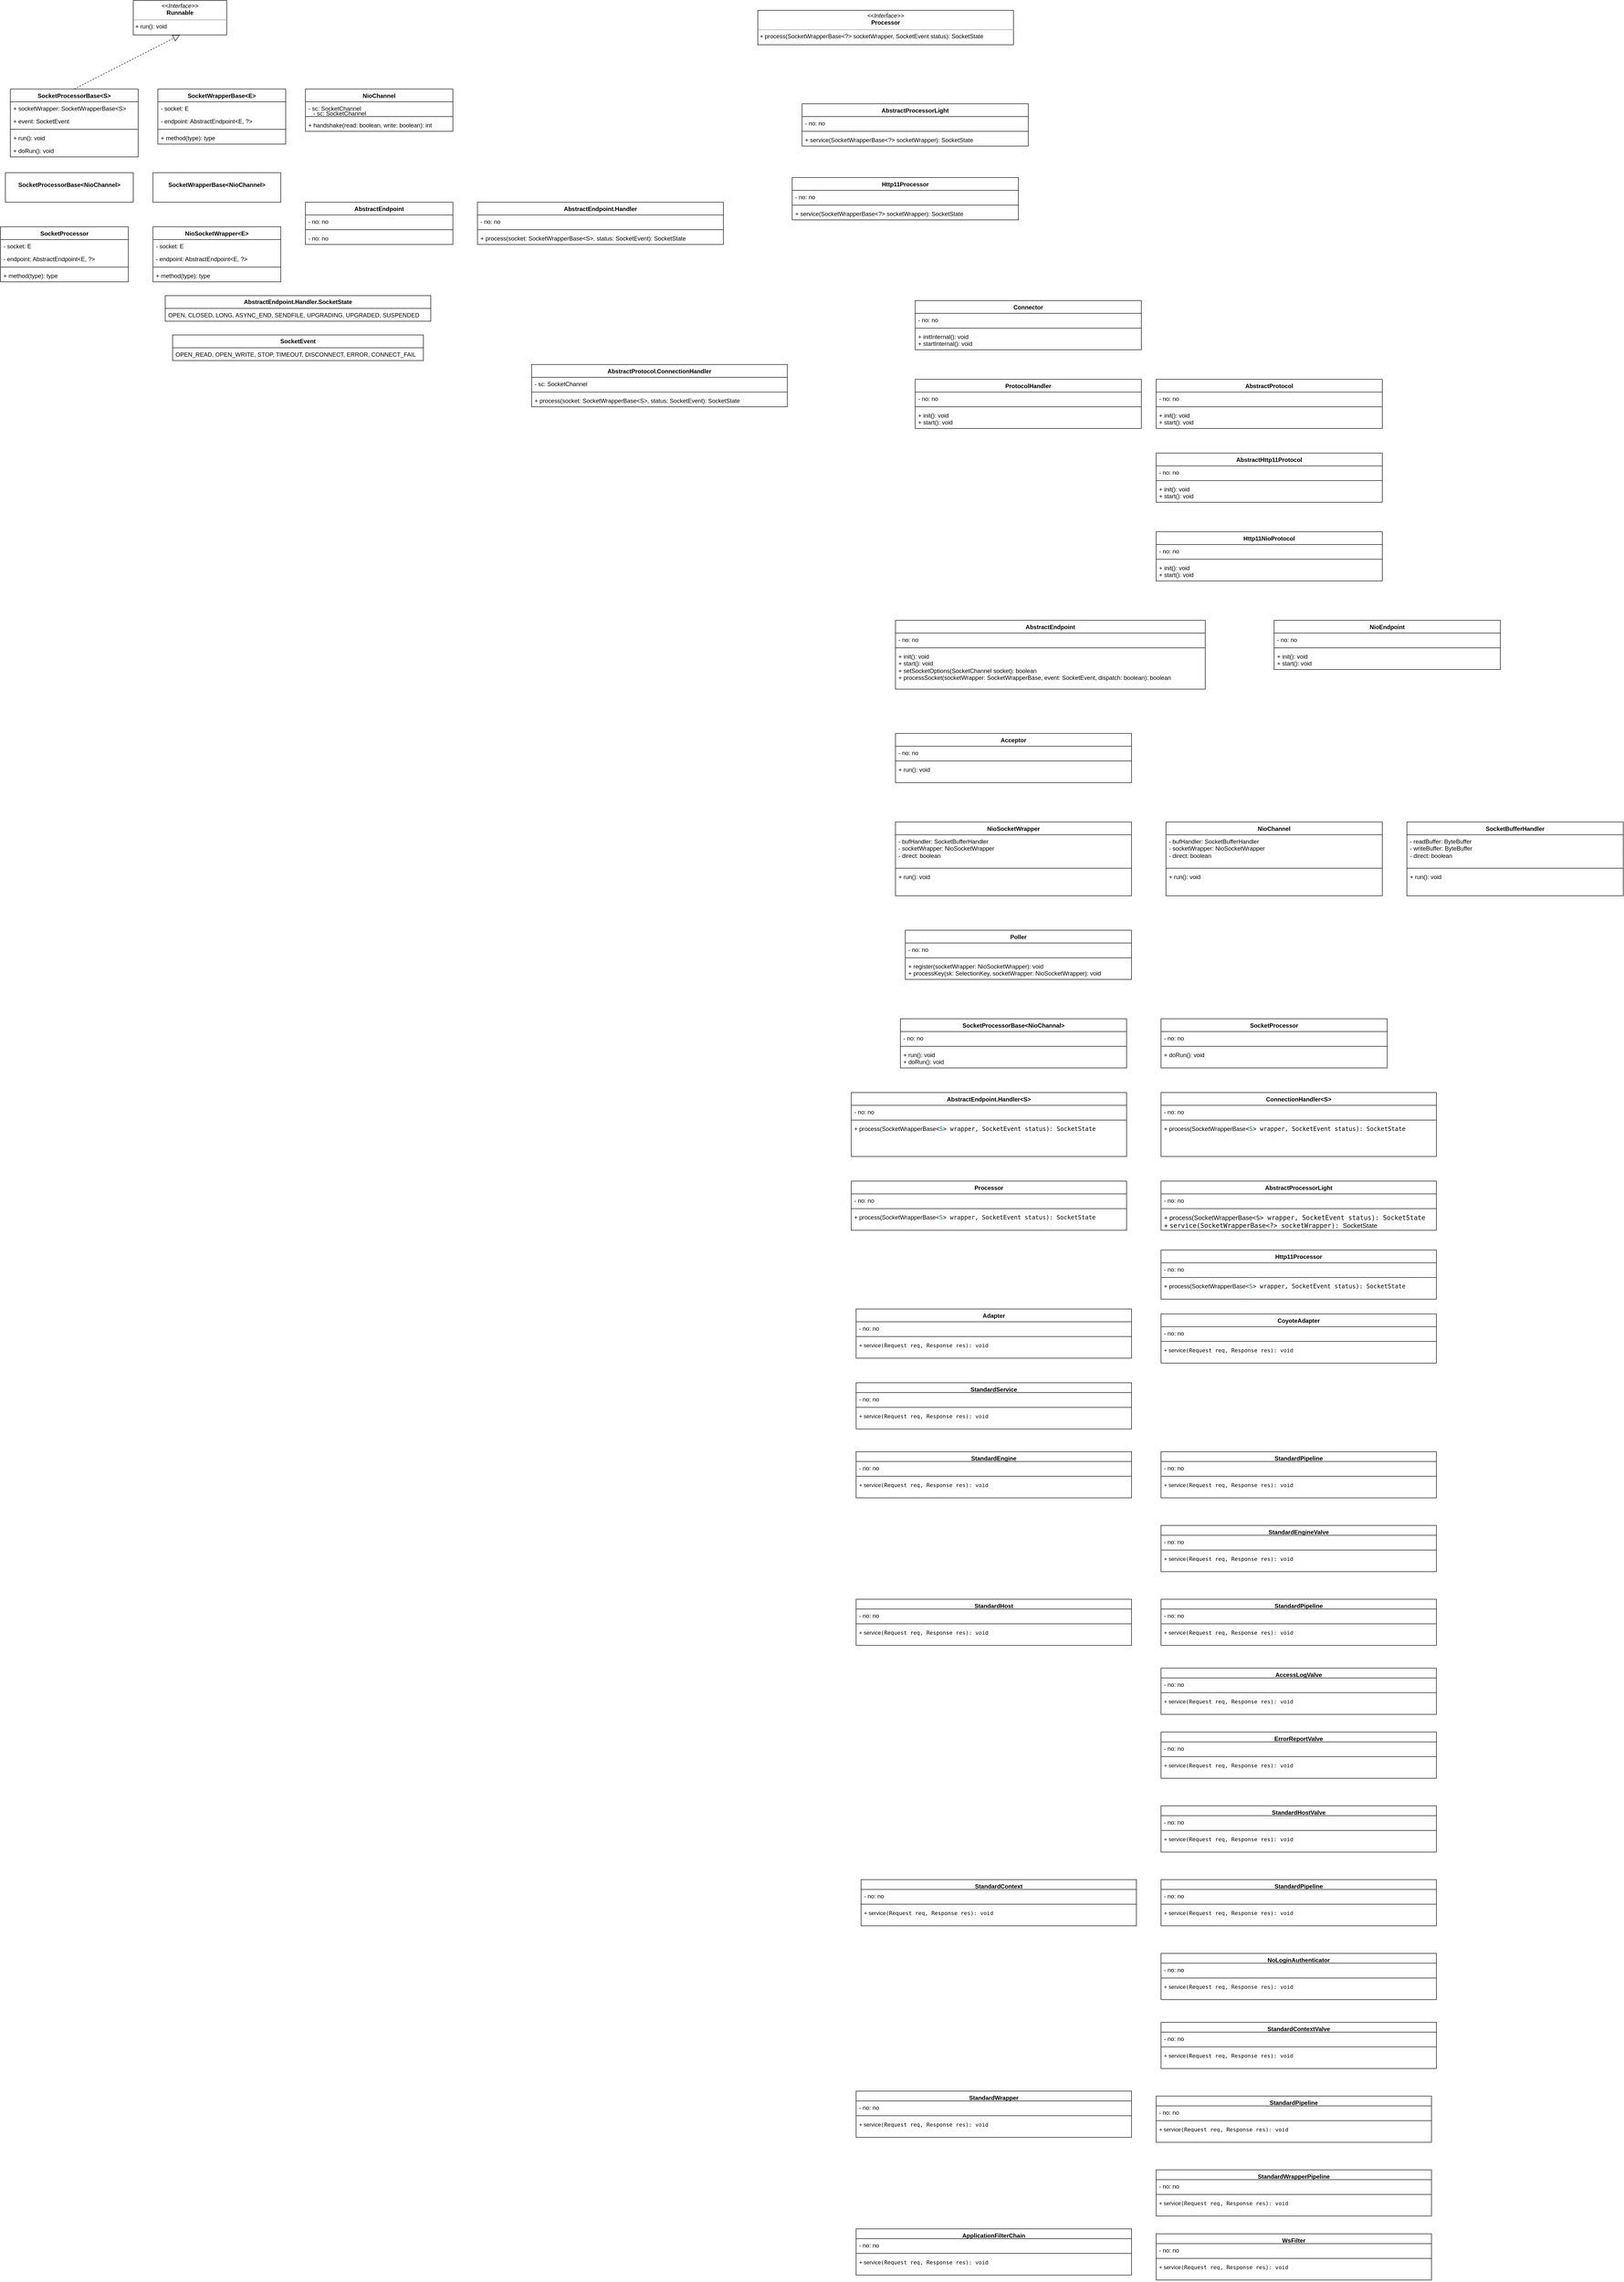 <mxfile version="21.2.1" type="github">
  <diagram id="C5RBs43oDa-KdzZeNtuy" name="Page-1">
    <mxGraphModel dx="1434" dy="723" grid="1" gridSize="10" guides="1" tooltips="1" connect="1" arrows="1" fold="1" page="1" pageScale="1" pageWidth="20000" pageHeight="20000" math="0" shadow="0">
      <root>
        <mxCell id="WIyWlLk6GJQsqaUBKTNV-0" />
        <mxCell id="WIyWlLk6GJQsqaUBKTNV-1" parent="WIyWlLk6GJQsqaUBKTNV-0" />
        <mxCell id="H07TdSLGb_eTlT6FNeoX-0" value="SocketProcessorBase&amp;lt;S&amp;gt;" style="swimlane;fontStyle=1;align=center;verticalAlign=top;childLayout=stackLayout;horizontal=1;startSize=26;horizontalStack=0;resizeParent=1;resizeParentMax=0;resizeLast=0;collapsible=1;marginBottom=0;whiteSpace=wrap;html=1;" parent="WIyWlLk6GJQsqaUBKTNV-1" vertex="1">
          <mxGeometry x="120" y="320" width="260" height="138" as="geometry" />
        </mxCell>
        <mxCell id="H07TdSLGb_eTlT6FNeoX-1" value="+ socketWrapper: SocketWrapperBase&amp;lt;S&amp;gt;" style="text;strokeColor=none;fillColor=none;align=left;verticalAlign=top;spacingLeft=4;spacingRight=4;overflow=hidden;rotatable=0;points=[[0,0.5],[1,0.5]];portConstraint=eastwest;whiteSpace=wrap;html=1;" parent="H07TdSLGb_eTlT6FNeoX-0" vertex="1">
          <mxGeometry y="26" width="260" height="26" as="geometry" />
        </mxCell>
        <mxCell id="H07TdSLGb_eTlT6FNeoX-20" value="+ event: SocketEvent" style="text;strokeColor=none;fillColor=none;align=left;verticalAlign=top;spacingLeft=4;spacingRight=4;overflow=hidden;rotatable=0;points=[[0,0.5],[1,0.5]];portConstraint=eastwest;whiteSpace=wrap;html=1;" parent="H07TdSLGb_eTlT6FNeoX-0" vertex="1">
          <mxGeometry y="52" width="260" height="26" as="geometry" />
        </mxCell>
        <mxCell id="H07TdSLGb_eTlT6FNeoX-2" value="" style="line;strokeWidth=1;fillColor=none;align=left;verticalAlign=middle;spacingTop=-1;spacingLeft=3;spacingRight=3;rotatable=0;labelPosition=right;points=[];portConstraint=eastwest;strokeColor=inherit;" parent="H07TdSLGb_eTlT6FNeoX-0" vertex="1">
          <mxGeometry y="78" width="260" height="8" as="geometry" />
        </mxCell>
        <mxCell id="H07TdSLGb_eTlT6FNeoX-3" value="+ run(): void&lt;br&gt;" style="text;strokeColor=none;fillColor=none;align=left;verticalAlign=top;spacingLeft=4;spacingRight=4;overflow=hidden;rotatable=0;points=[[0,0.5],[1,0.5]];portConstraint=eastwest;whiteSpace=wrap;html=1;" parent="H07TdSLGb_eTlT6FNeoX-0" vertex="1">
          <mxGeometry y="86" width="260" height="26" as="geometry" />
        </mxCell>
        <mxCell id="H07TdSLGb_eTlT6FNeoX-22" value="+ doRun(): void" style="text;strokeColor=none;fillColor=none;align=left;verticalAlign=top;spacingLeft=4;spacingRight=4;overflow=hidden;rotatable=0;points=[[0,0.5],[1,0.5]];portConstraint=eastwest;whiteSpace=wrap;html=1;" parent="H07TdSLGb_eTlT6FNeoX-0" vertex="1">
          <mxGeometry y="112" width="260" height="26" as="geometry" />
        </mxCell>
        <mxCell id="H07TdSLGb_eTlT6FNeoX-5" value="" style="endArrow=block;dashed=1;endFill=0;endSize=12;html=1;rounded=0;exitX=0.5;exitY=0;exitDx=0;exitDy=0;entryX=0.5;entryY=1;entryDx=0;entryDy=0;" parent="WIyWlLk6GJQsqaUBKTNV-1" source="H07TdSLGb_eTlT6FNeoX-0" target="H07TdSLGb_eTlT6FNeoX-7" edge="1">
          <mxGeometry width="160" relative="1" as="geometry">
            <mxPoint x="330" y="240" as="sourcePoint" />
            <mxPoint x="424.01" y="99" as="targetPoint" />
          </mxGeometry>
        </mxCell>
        <mxCell id="H07TdSLGb_eTlT6FNeoX-7" value="&lt;p style=&quot;margin:0px;margin-top:4px;text-align:center;&quot;&gt;&lt;i&gt;&amp;lt;&amp;lt;Interface&amp;gt;&amp;gt;&lt;/i&gt;&lt;br&gt;&lt;b&gt;Runnable&lt;/b&gt;&lt;/p&gt;&lt;hr size=&quot;1&quot;&gt;&lt;p style=&quot;margin:0px;margin-left:4px;&quot;&gt;+ run(): void&lt;/p&gt;" style="verticalAlign=top;align=left;overflow=fill;fontSize=12;fontFamily=Helvetica;html=1;whiteSpace=wrap;" parent="WIyWlLk6GJQsqaUBKTNV-1" vertex="1">
          <mxGeometry x="370" y="140" width="190" height="70" as="geometry" />
        </mxCell>
        <mxCell id="H07TdSLGb_eTlT6FNeoX-8" value="SocketWrapperBase&amp;lt;E&amp;gt;" style="swimlane;fontStyle=1;align=center;verticalAlign=top;childLayout=stackLayout;horizontal=1;startSize=26;horizontalStack=0;resizeParent=1;resizeParentMax=0;resizeLast=0;collapsible=1;marginBottom=0;whiteSpace=wrap;html=1;" parent="WIyWlLk6GJQsqaUBKTNV-1" vertex="1">
          <mxGeometry x="420" y="320" width="260" height="112" as="geometry" />
        </mxCell>
        <mxCell id="H07TdSLGb_eTlT6FNeoX-9" value="- socket: E" style="text;strokeColor=none;fillColor=none;align=left;verticalAlign=top;spacingLeft=4;spacingRight=4;overflow=hidden;rotatable=0;points=[[0,0.5],[1,0.5]];portConstraint=eastwest;whiteSpace=wrap;html=1;" parent="H07TdSLGb_eTlT6FNeoX-8" vertex="1">
          <mxGeometry y="26" width="260" height="26" as="geometry" />
        </mxCell>
        <mxCell id="H07TdSLGb_eTlT6FNeoX-12" value="- endpoint: AbstractEndpoint&amp;lt;E, ?&amp;gt;" style="text;strokeColor=none;fillColor=none;align=left;verticalAlign=top;spacingLeft=4;spacingRight=4;overflow=hidden;rotatable=0;points=[[0,0.5],[1,0.5]];portConstraint=eastwest;whiteSpace=wrap;html=1;" parent="H07TdSLGb_eTlT6FNeoX-8" vertex="1">
          <mxGeometry y="52" width="260" height="26" as="geometry" />
        </mxCell>
        <mxCell id="H07TdSLGb_eTlT6FNeoX-10" value="" style="line;strokeWidth=1;fillColor=none;align=left;verticalAlign=middle;spacingTop=-1;spacingLeft=3;spacingRight=3;rotatable=0;labelPosition=right;points=[];portConstraint=eastwest;strokeColor=inherit;" parent="H07TdSLGb_eTlT6FNeoX-8" vertex="1">
          <mxGeometry y="78" width="260" height="8" as="geometry" />
        </mxCell>
        <mxCell id="H07TdSLGb_eTlT6FNeoX-11" value="+ method(type): type" style="text;strokeColor=none;fillColor=none;align=left;verticalAlign=top;spacingLeft=4;spacingRight=4;overflow=hidden;rotatable=0;points=[[0,0.5],[1,0.5]];portConstraint=eastwest;whiteSpace=wrap;html=1;" parent="H07TdSLGb_eTlT6FNeoX-8" vertex="1">
          <mxGeometry y="86" width="260" height="26" as="geometry" />
        </mxCell>
        <mxCell id="H07TdSLGb_eTlT6FNeoX-14" value="NioSocketWrapper&amp;lt;E&amp;gt;" style="swimlane;fontStyle=1;align=center;verticalAlign=top;childLayout=stackLayout;horizontal=1;startSize=26;horizontalStack=0;resizeParent=1;resizeParentMax=0;resizeLast=0;collapsible=1;marginBottom=0;whiteSpace=wrap;html=1;" parent="WIyWlLk6GJQsqaUBKTNV-1" vertex="1">
          <mxGeometry x="410" y="600" width="260" height="112" as="geometry" />
        </mxCell>
        <mxCell id="H07TdSLGb_eTlT6FNeoX-15" value="- socket: E" style="text;strokeColor=none;fillColor=none;align=left;verticalAlign=top;spacingLeft=4;spacingRight=4;overflow=hidden;rotatable=0;points=[[0,0.5],[1,0.5]];portConstraint=eastwest;whiteSpace=wrap;html=1;" parent="H07TdSLGb_eTlT6FNeoX-14" vertex="1">
          <mxGeometry y="26" width="260" height="26" as="geometry" />
        </mxCell>
        <mxCell id="H07TdSLGb_eTlT6FNeoX-16" value="- endpoint: AbstractEndpoint&amp;lt;E, ?&amp;gt;" style="text;strokeColor=none;fillColor=none;align=left;verticalAlign=top;spacingLeft=4;spacingRight=4;overflow=hidden;rotatable=0;points=[[0,0.5],[1,0.5]];portConstraint=eastwest;whiteSpace=wrap;html=1;" parent="H07TdSLGb_eTlT6FNeoX-14" vertex="1">
          <mxGeometry y="52" width="260" height="26" as="geometry" />
        </mxCell>
        <mxCell id="H07TdSLGb_eTlT6FNeoX-17" value="" style="line;strokeWidth=1;fillColor=none;align=left;verticalAlign=middle;spacingTop=-1;spacingLeft=3;spacingRight=3;rotatable=0;labelPosition=right;points=[];portConstraint=eastwest;strokeColor=inherit;" parent="H07TdSLGb_eTlT6FNeoX-14" vertex="1">
          <mxGeometry y="78" width="260" height="8" as="geometry" />
        </mxCell>
        <mxCell id="H07TdSLGb_eTlT6FNeoX-18" value="+ method(type): type" style="text;strokeColor=none;fillColor=none;align=left;verticalAlign=top;spacingLeft=4;spacingRight=4;overflow=hidden;rotatable=0;points=[[0,0.5],[1,0.5]];portConstraint=eastwest;whiteSpace=wrap;html=1;" parent="H07TdSLGb_eTlT6FNeoX-14" vertex="1">
          <mxGeometry y="86" width="260" height="26" as="geometry" />
        </mxCell>
        <mxCell id="H07TdSLGb_eTlT6FNeoX-19" value="&lt;p style=&quot;margin:0px;margin-top:4px;text-align:center;&quot;&gt;&lt;br&gt;&lt;b&gt;SocketWrapperBase&amp;lt;NioChannel&amp;gt;&lt;/b&gt;&lt;/p&gt;" style="verticalAlign=top;align=left;overflow=fill;fontSize=12;fontFamily=Helvetica;html=1;whiteSpace=wrap;" parent="WIyWlLk6GJQsqaUBKTNV-1" vertex="1">
          <mxGeometry x="410" y="490" width="260" height="60" as="geometry" />
        </mxCell>
        <mxCell id="H07TdSLGb_eTlT6FNeoX-23" value="&lt;p style=&quot;margin:0px;margin-top:4px;text-align:center;&quot;&gt;&lt;br&gt;&lt;b&gt;SocketProcessorBase&amp;lt;NioChannel&amp;gt;&lt;/b&gt;&lt;/p&gt;" style="verticalAlign=top;align=left;overflow=fill;fontSize=12;fontFamily=Helvetica;html=1;whiteSpace=wrap;" parent="WIyWlLk6GJQsqaUBKTNV-1" vertex="1">
          <mxGeometry x="110" y="490" width="260" height="60" as="geometry" />
        </mxCell>
        <mxCell id="H07TdSLGb_eTlT6FNeoX-25" value="SocketProcessor" style="swimlane;fontStyle=1;align=center;verticalAlign=top;childLayout=stackLayout;horizontal=1;startSize=26;horizontalStack=0;resizeParent=1;resizeParentMax=0;resizeLast=0;collapsible=1;marginBottom=0;whiteSpace=wrap;html=1;" parent="WIyWlLk6GJQsqaUBKTNV-1" vertex="1">
          <mxGeometry x="100" y="600" width="260" height="112" as="geometry" />
        </mxCell>
        <mxCell id="H07TdSLGb_eTlT6FNeoX-26" value="- socket: E" style="text;strokeColor=none;fillColor=none;align=left;verticalAlign=top;spacingLeft=4;spacingRight=4;overflow=hidden;rotatable=0;points=[[0,0.5],[1,0.5]];portConstraint=eastwest;whiteSpace=wrap;html=1;" parent="H07TdSLGb_eTlT6FNeoX-25" vertex="1">
          <mxGeometry y="26" width="260" height="26" as="geometry" />
        </mxCell>
        <mxCell id="H07TdSLGb_eTlT6FNeoX-27" value="- endpoint: AbstractEndpoint&amp;lt;E, ?&amp;gt;" style="text;strokeColor=none;fillColor=none;align=left;verticalAlign=top;spacingLeft=4;spacingRight=4;overflow=hidden;rotatable=0;points=[[0,0.5],[1,0.5]];portConstraint=eastwest;whiteSpace=wrap;html=1;" parent="H07TdSLGb_eTlT6FNeoX-25" vertex="1">
          <mxGeometry y="52" width="260" height="26" as="geometry" />
        </mxCell>
        <mxCell id="H07TdSLGb_eTlT6FNeoX-28" value="" style="line;strokeWidth=1;fillColor=none;align=left;verticalAlign=middle;spacingTop=-1;spacingLeft=3;spacingRight=3;rotatable=0;labelPosition=right;points=[];portConstraint=eastwest;strokeColor=inherit;" parent="H07TdSLGb_eTlT6FNeoX-25" vertex="1">
          <mxGeometry y="78" width="260" height="8" as="geometry" />
        </mxCell>
        <mxCell id="H07TdSLGb_eTlT6FNeoX-29" value="+ method(type): type" style="text;strokeColor=none;fillColor=none;align=left;verticalAlign=top;spacingLeft=4;spacingRight=4;overflow=hidden;rotatable=0;points=[[0,0.5],[1,0.5]];portConstraint=eastwest;whiteSpace=wrap;html=1;" parent="H07TdSLGb_eTlT6FNeoX-25" vertex="1">
          <mxGeometry y="86" width="260" height="26" as="geometry" />
        </mxCell>
        <mxCell id="H07TdSLGb_eTlT6FNeoX-30" value="NioChannel" style="swimlane;fontStyle=1;align=center;verticalAlign=top;childLayout=stackLayout;horizontal=1;startSize=26;horizontalStack=0;resizeParent=1;resizeParentMax=0;resizeLast=0;collapsible=1;marginBottom=0;whiteSpace=wrap;html=1;" parent="WIyWlLk6GJQsqaUBKTNV-1" vertex="1">
          <mxGeometry x="720" y="320" width="300" height="86" as="geometry" />
        </mxCell>
        <mxCell id="H07TdSLGb_eTlT6FNeoX-31" value="- sc: SocketChannel" style="text;strokeColor=none;fillColor=none;align=left;verticalAlign=top;spacingLeft=4;spacingRight=4;overflow=hidden;rotatable=0;points=[[0,0.5],[1,0.5]];portConstraint=eastwest;whiteSpace=wrap;html=1;" parent="H07TdSLGb_eTlT6FNeoX-30" vertex="1">
          <mxGeometry y="26" width="300" height="26" as="geometry" />
        </mxCell>
        <mxCell id="H07TdSLGb_eTlT6FNeoX-33" value="" style="line;strokeWidth=1;fillColor=none;align=left;verticalAlign=middle;spacingTop=-1;spacingLeft=3;spacingRight=3;rotatable=0;labelPosition=right;points=[];portConstraint=eastwest;strokeColor=inherit;" parent="H07TdSLGb_eTlT6FNeoX-30" vertex="1">
          <mxGeometry y="52" width="300" height="8" as="geometry" />
        </mxCell>
        <mxCell id="H07TdSLGb_eTlT6FNeoX-34" value="+ handshake(read: boolean, write: boolean): int" style="text;strokeColor=none;fillColor=none;align=left;verticalAlign=top;spacingLeft=4;spacingRight=4;overflow=hidden;rotatable=0;points=[[0,0.5],[1,0.5]];portConstraint=eastwest;whiteSpace=wrap;html=1;" parent="H07TdSLGb_eTlT6FNeoX-30" vertex="1">
          <mxGeometry y="60" width="300" height="26" as="geometry" />
        </mxCell>
        <mxCell id="H07TdSLGb_eTlT6FNeoX-35" value="AbstractEndpoint" style="swimlane;fontStyle=1;align=center;verticalAlign=top;childLayout=stackLayout;horizontal=1;startSize=26;horizontalStack=0;resizeParent=1;resizeParentMax=0;resizeLast=0;collapsible=1;marginBottom=0;whiteSpace=wrap;html=1;" parent="WIyWlLk6GJQsqaUBKTNV-1" vertex="1">
          <mxGeometry x="720" y="550" width="300" height="86" as="geometry" />
        </mxCell>
        <mxCell id="H07TdSLGb_eTlT6FNeoX-36" value="- no: no" style="text;strokeColor=none;fillColor=none;align=left;verticalAlign=top;spacingLeft=4;spacingRight=4;overflow=hidden;rotatable=0;points=[[0,0.5],[1,0.5]];portConstraint=eastwest;whiteSpace=wrap;html=1;" parent="H07TdSLGb_eTlT6FNeoX-35" vertex="1">
          <mxGeometry y="26" width="300" height="26" as="geometry" />
        </mxCell>
        <mxCell id="H07TdSLGb_eTlT6FNeoX-37" value="" style="line;strokeWidth=1;fillColor=none;align=left;verticalAlign=middle;spacingTop=-1;spacingLeft=3;spacingRight=3;rotatable=0;labelPosition=right;points=[];portConstraint=eastwest;strokeColor=inherit;" parent="H07TdSLGb_eTlT6FNeoX-35" vertex="1">
          <mxGeometry y="52" width="300" height="8" as="geometry" />
        </mxCell>
        <mxCell id="H07TdSLGb_eTlT6FNeoX-38" value="- no: no" style="text;strokeColor=none;fillColor=none;align=left;verticalAlign=top;spacingLeft=4;spacingRight=4;overflow=hidden;rotatable=0;points=[[0,0.5],[1,0.5]];portConstraint=eastwest;whiteSpace=wrap;html=1;" parent="H07TdSLGb_eTlT6FNeoX-35" vertex="1">
          <mxGeometry y="60" width="300" height="26" as="geometry" />
        </mxCell>
        <mxCell id="H07TdSLGb_eTlT6FNeoX-39" value="AbstractEndpoint.Handler" style="swimlane;fontStyle=1;align=center;verticalAlign=top;childLayout=stackLayout;horizontal=1;startSize=26;horizontalStack=0;resizeParent=1;resizeParentMax=0;resizeLast=0;collapsible=1;marginBottom=0;whiteSpace=wrap;html=1;" parent="WIyWlLk6GJQsqaUBKTNV-1" vertex="1">
          <mxGeometry x="1070" y="550" width="500" height="86" as="geometry" />
        </mxCell>
        <mxCell id="H07TdSLGb_eTlT6FNeoX-40" value="- no: no" style="text;strokeColor=none;fillColor=none;align=left;verticalAlign=top;spacingLeft=4;spacingRight=4;overflow=hidden;rotatable=0;points=[[0,0.5],[1,0.5]];portConstraint=eastwest;whiteSpace=wrap;html=1;" parent="H07TdSLGb_eTlT6FNeoX-39" vertex="1">
          <mxGeometry y="26" width="500" height="26" as="geometry" />
        </mxCell>
        <mxCell id="H07TdSLGb_eTlT6FNeoX-41" value="" style="line;strokeWidth=1;fillColor=none;align=left;verticalAlign=middle;spacingTop=-1;spacingLeft=3;spacingRight=3;rotatable=0;labelPosition=right;points=[];portConstraint=eastwest;strokeColor=inherit;" parent="H07TdSLGb_eTlT6FNeoX-39" vertex="1">
          <mxGeometry y="52" width="500" height="8" as="geometry" />
        </mxCell>
        <mxCell id="H07TdSLGb_eTlT6FNeoX-42" value="+ process(socket: SocketWrapperBase&amp;lt;S&amp;gt;, status: SocketEvent): SocketState" style="text;strokeColor=none;fillColor=none;align=left;verticalAlign=top;spacingLeft=4;spacingRight=4;overflow=hidden;rotatable=0;points=[[0,0.5],[1,0.5]];portConstraint=eastwest;whiteSpace=wrap;html=1;" parent="H07TdSLGb_eTlT6FNeoX-39" vertex="1">
          <mxGeometry y="60" width="500" height="26" as="geometry" />
        </mxCell>
        <mxCell id="H07TdSLGb_eTlT6FNeoX-44" value="&lt;b&gt;SocketEvent&lt;/b&gt;" style="swimlane;fontStyle=0;childLayout=stackLayout;horizontal=1;startSize=26;fillColor=none;horizontalStack=0;resizeParent=1;resizeParentMax=0;resizeLast=0;collapsible=1;marginBottom=0;whiteSpace=wrap;html=1;" parent="WIyWlLk6GJQsqaUBKTNV-1" vertex="1">
          <mxGeometry x="450" y="820" width="510" height="52" as="geometry" />
        </mxCell>
        <mxCell id="H07TdSLGb_eTlT6FNeoX-45" value="OPEN_READ, OPEN_WRITE, STOP, TIMEOUT, DISCONNECT, ERROR, CONNECT_FAIL" style="text;strokeColor=none;fillColor=none;align=left;verticalAlign=top;spacingLeft=4;spacingRight=4;overflow=hidden;rotatable=0;points=[[0,0.5],[1,0.5]];portConstraint=eastwest;whiteSpace=wrap;html=1;" parent="H07TdSLGb_eTlT6FNeoX-44" vertex="1">
          <mxGeometry y="26" width="510" height="26" as="geometry" />
        </mxCell>
        <mxCell id="H07TdSLGb_eTlT6FNeoX-52" value="&lt;b&gt;AbstractEndpoint.Handler.SocketState&lt;/b&gt;" style="swimlane;fontStyle=0;childLayout=stackLayout;horizontal=1;startSize=26;fillColor=none;horizontalStack=0;resizeParent=1;resizeParentMax=0;resizeLast=0;collapsible=1;marginBottom=0;whiteSpace=wrap;html=1;" parent="WIyWlLk6GJQsqaUBKTNV-1" vertex="1">
          <mxGeometry x="435" y="740" width="540" height="52" as="geometry" />
        </mxCell>
        <mxCell id="H07TdSLGb_eTlT6FNeoX-53" value="&lt;div&gt;OPEN, CLOSED, LONG, ASYNC_END, SENDFILE, UPGRADING, UPGRADED, SUSPENDED&lt;/div&gt;&lt;div&gt;&lt;br&gt;&lt;/div&gt;" style="text;strokeColor=none;fillColor=none;align=left;verticalAlign=top;spacingLeft=4;spacingRight=4;overflow=hidden;rotatable=0;points=[[0,0.5],[1,0.5]];portConstraint=eastwest;whiteSpace=wrap;html=1;" parent="H07TdSLGb_eTlT6FNeoX-52" vertex="1">
          <mxGeometry y="26" width="540" height="26" as="geometry" />
        </mxCell>
        <mxCell id="H07TdSLGb_eTlT6FNeoX-54" value="- sc: SocketChannel" style="text;strokeColor=none;fillColor=none;align=left;verticalAlign=top;spacingLeft=4;spacingRight=4;overflow=hidden;rotatable=0;points=[[0,0.5],[1,0.5]];portConstraint=eastwest;whiteSpace=wrap;html=1;" parent="WIyWlLk6GJQsqaUBKTNV-1" vertex="1">
          <mxGeometry x="730" y="356" width="300" height="26" as="geometry" />
        </mxCell>
        <mxCell id="H07TdSLGb_eTlT6FNeoX-55" value="AbstractProtocol.ConnectionHandler" style="swimlane;fontStyle=1;align=center;verticalAlign=top;childLayout=stackLayout;horizontal=1;startSize=26;horizontalStack=0;resizeParent=1;resizeParentMax=0;resizeLast=0;collapsible=1;marginBottom=0;whiteSpace=wrap;html=1;" parent="WIyWlLk6GJQsqaUBKTNV-1" vertex="1">
          <mxGeometry x="1180" y="880" width="520" height="86" as="geometry" />
        </mxCell>
        <mxCell id="H07TdSLGb_eTlT6FNeoX-56" value="- sc: SocketChannel" style="text;strokeColor=none;fillColor=none;align=left;verticalAlign=top;spacingLeft=4;spacingRight=4;overflow=hidden;rotatable=0;points=[[0,0.5],[1,0.5]];portConstraint=eastwest;whiteSpace=wrap;html=1;" parent="H07TdSLGb_eTlT6FNeoX-55" vertex="1">
          <mxGeometry y="26" width="520" height="26" as="geometry" />
        </mxCell>
        <mxCell id="H07TdSLGb_eTlT6FNeoX-57" value="" style="line;strokeWidth=1;fillColor=none;align=left;verticalAlign=middle;spacingTop=-1;spacingLeft=3;spacingRight=3;rotatable=0;labelPosition=right;points=[];portConstraint=eastwest;strokeColor=inherit;" parent="H07TdSLGb_eTlT6FNeoX-55" vertex="1">
          <mxGeometry y="52" width="520" height="8" as="geometry" />
        </mxCell>
        <mxCell id="H07TdSLGb_eTlT6FNeoX-58" value="+ process(socket: SocketWrapperBase&amp;lt;S&amp;gt;, status: SocketEvent): SocketState" style="text;strokeColor=none;fillColor=none;align=left;verticalAlign=top;spacingLeft=4;spacingRight=4;overflow=hidden;rotatable=0;points=[[0,0.5],[1,0.5]];portConstraint=eastwest;whiteSpace=wrap;html=1;" parent="H07TdSLGb_eTlT6FNeoX-55" vertex="1">
          <mxGeometry y="60" width="520" height="26" as="geometry" />
        </mxCell>
        <mxCell id="H07TdSLGb_eTlT6FNeoX-59" value="&lt;p style=&quot;margin:0px;margin-top:4px;text-align:center;&quot;&gt;&lt;i&gt;&amp;lt;&amp;lt;Interface&amp;gt;&amp;gt;&lt;/i&gt;&lt;br&gt;&lt;b&gt;Processor&lt;/b&gt;&lt;/p&gt;&lt;hr size=&quot;1&quot;&gt;&lt;p style=&quot;margin:0px;margin-left:4px;&quot;&gt;+ process(SocketWrapperBase&amp;lt;?&amp;gt; socketWrapper, SocketEvent status): SocketState&lt;/p&gt;" style="verticalAlign=top;align=left;overflow=fill;fontSize=12;fontFamily=Helvetica;html=1;whiteSpace=wrap;" parent="WIyWlLk6GJQsqaUBKTNV-1" vertex="1">
          <mxGeometry x="1640" y="160" width="520" height="70" as="geometry" />
        </mxCell>
        <mxCell id="H07TdSLGb_eTlT6FNeoX-60" value="AbstractProcessorLight" style="swimlane;fontStyle=1;align=center;verticalAlign=top;childLayout=stackLayout;horizontal=1;startSize=26;horizontalStack=0;resizeParent=1;resizeParentMax=0;resizeLast=0;collapsible=1;marginBottom=0;whiteSpace=wrap;html=1;" parent="WIyWlLk6GJQsqaUBKTNV-1" vertex="1">
          <mxGeometry x="1730" y="350" width="460" height="86" as="geometry" />
        </mxCell>
        <mxCell id="H07TdSLGb_eTlT6FNeoX-61" value="- no: no" style="text;strokeColor=none;fillColor=none;align=left;verticalAlign=top;spacingLeft=4;spacingRight=4;overflow=hidden;rotatable=0;points=[[0,0.5],[1,0.5]];portConstraint=eastwest;whiteSpace=wrap;html=1;" parent="H07TdSLGb_eTlT6FNeoX-60" vertex="1">
          <mxGeometry y="26" width="460" height="26" as="geometry" />
        </mxCell>
        <mxCell id="H07TdSLGb_eTlT6FNeoX-62" value="" style="line;strokeWidth=1;fillColor=none;align=left;verticalAlign=middle;spacingTop=-1;spacingLeft=3;spacingRight=3;rotatable=0;labelPosition=right;points=[];portConstraint=eastwest;strokeColor=inherit;" parent="H07TdSLGb_eTlT6FNeoX-60" vertex="1">
          <mxGeometry y="52" width="460" height="8" as="geometry" />
        </mxCell>
        <mxCell id="H07TdSLGb_eTlT6FNeoX-63" value="+ service(SocketWrapperBase&amp;lt;?&amp;gt; socketWrapper): SocketState" style="text;strokeColor=none;fillColor=none;align=left;verticalAlign=top;spacingLeft=4;spacingRight=4;overflow=hidden;rotatable=0;points=[[0,0.5],[1,0.5]];portConstraint=eastwest;whiteSpace=wrap;html=1;" parent="H07TdSLGb_eTlT6FNeoX-60" vertex="1">
          <mxGeometry y="60" width="460" height="26" as="geometry" />
        </mxCell>
        <mxCell id="H07TdSLGb_eTlT6FNeoX-64" value="Http11Processor" style="swimlane;fontStyle=1;align=center;verticalAlign=top;childLayout=stackLayout;horizontal=1;startSize=26;horizontalStack=0;resizeParent=1;resizeParentMax=0;resizeLast=0;collapsible=1;marginBottom=0;whiteSpace=wrap;html=1;" parent="WIyWlLk6GJQsqaUBKTNV-1" vertex="1">
          <mxGeometry x="1710" y="500" width="460" height="86" as="geometry" />
        </mxCell>
        <mxCell id="H07TdSLGb_eTlT6FNeoX-65" value="- no: no" style="text;strokeColor=none;fillColor=none;align=left;verticalAlign=top;spacingLeft=4;spacingRight=4;overflow=hidden;rotatable=0;points=[[0,0.5],[1,0.5]];portConstraint=eastwest;whiteSpace=wrap;html=1;" parent="H07TdSLGb_eTlT6FNeoX-64" vertex="1">
          <mxGeometry y="26" width="460" height="26" as="geometry" />
        </mxCell>
        <mxCell id="H07TdSLGb_eTlT6FNeoX-66" value="" style="line;strokeWidth=1;fillColor=none;align=left;verticalAlign=middle;spacingTop=-1;spacingLeft=3;spacingRight=3;rotatable=0;labelPosition=right;points=[];portConstraint=eastwest;strokeColor=inherit;" parent="H07TdSLGb_eTlT6FNeoX-64" vertex="1">
          <mxGeometry y="52" width="460" height="8" as="geometry" />
        </mxCell>
        <mxCell id="H07TdSLGb_eTlT6FNeoX-67" value="+ service(SocketWrapperBase&amp;lt;?&amp;gt; socketWrapper): SocketState" style="text;strokeColor=none;fillColor=none;align=left;verticalAlign=top;spacingLeft=4;spacingRight=4;overflow=hidden;rotatable=0;points=[[0,0.5],[1,0.5]];portConstraint=eastwest;whiteSpace=wrap;html=1;" parent="H07TdSLGb_eTlT6FNeoX-64" vertex="1">
          <mxGeometry y="60" width="460" height="26" as="geometry" />
        </mxCell>
        <mxCell id="GStZ-78ioeBSygO64-OB-0" value="Connector" style="swimlane;fontStyle=1;align=center;verticalAlign=top;childLayout=stackLayout;horizontal=1;startSize=26;horizontalStack=0;resizeParent=1;resizeParentMax=0;resizeLast=0;collapsible=1;marginBottom=0;whiteSpace=wrap;html=1;" parent="WIyWlLk6GJQsqaUBKTNV-1" vertex="1">
          <mxGeometry x="1960" y="750" width="460" height="100" as="geometry" />
        </mxCell>
        <mxCell id="GStZ-78ioeBSygO64-OB-1" value="- no: no" style="text;strokeColor=none;fillColor=none;align=left;verticalAlign=top;spacingLeft=4;spacingRight=4;overflow=hidden;rotatable=0;points=[[0,0.5],[1,0.5]];portConstraint=eastwest;whiteSpace=wrap;html=1;" parent="GStZ-78ioeBSygO64-OB-0" vertex="1">
          <mxGeometry y="26" width="460" height="26" as="geometry" />
        </mxCell>
        <mxCell id="GStZ-78ioeBSygO64-OB-2" value="" style="line;strokeWidth=1;fillColor=none;align=left;verticalAlign=middle;spacingTop=-1;spacingLeft=3;spacingRight=3;rotatable=0;labelPosition=right;points=[];portConstraint=eastwest;strokeColor=inherit;" parent="GStZ-78ioeBSygO64-OB-0" vertex="1">
          <mxGeometry y="52" width="460" height="8" as="geometry" />
        </mxCell>
        <mxCell id="GStZ-78ioeBSygO64-OB-3" value="+ initInternal(): void&lt;br&gt;+ startInternal(): void" style="text;strokeColor=none;fillColor=none;align=left;verticalAlign=top;spacingLeft=4;spacingRight=4;overflow=hidden;rotatable=0;points=[[0,0.5],[1,0.5]];portConstraint=eastwest;whiteSpace=wrap;html=1;" parent="GStZ-78ioeBSygO64-OB-0" vertex="1">
          <mxGeometry y="60" width="460" height="40" as="geometry" />
        </mxCell>
        <mxCell id="GStZ-78ioeBSygO64-OB-4" value="ProtocolHandler" style="swimlane;fontStyle=1;align=center;verticalAlign=top;childLayout=stackLayout;horizontal=1;startSize=26;horizontalStack=0;resizeParent=1;resizeParentMax=0;resizeLast=0;collapsible=1;marginBottom=0;whiteSpace=wrap;html=1;" parent="WIyWlLk6GJQsqaUBKTNV-1" vertex="1">
          <mxGeometry x="1960" y="910" width="460" height="100" as="geometry" />
        </mxCell>
        <mxCell id="GStZ-78ioeBSygO64-OB-5" value="- no: no" style="text;strokeColor=none;fillColor=none;align=left;verticalAlign=top;spacingLeft=4;spacingRight=4;overflow=hidden;rotatable=0;points=[[0,0.5],[1,0.5]];portConstraint=eastwest;whiteSpace=wrap;html=1;" parent="GStZ-78ioeBSygO64-OB-4" vertex="1">
          <mxGeometry y="26" width="460" height="26" as="geometry" />
        </mxCell>
        <mxCell id="GStZ-78ioeBSygO64-OB-6" value="" style="line;strokeWidth=1;fillColor=none;align=left;verticalAlign=middle;spacingTop=-1;spacingLeft=3;spacingRight=3;rotatable=0;labelPosition=right;points=[];portConstraint=eastwest;strokeColor=inherit;" parent="GStZ-78ioeBSygO64-OB-4" vertex="1">
          <mxGeometry y="52" width="460" height="8" as="geometry" />
        </mxCell>
        <mxCell id="GStZ-78ioeBSygO64-OB-7" value="+ init(): void&lt;br style=&quot;border-color: var(--border-color);&quot;&gt;+ start(): void" style="text;strokeColor=none;fillColor=none;align=left;verticalAlign=top;spacingLeft=4;spacingRight=4;overflow=hidden;rotatable=0;points=[[0,0.5],[1,0.5]];portConstraint=eastwest;whiteSpace=wrap;html=1;" parent="GStZ-78ioeBSygO64-OB-4" vertex="1">
          <mxGeometry y="60" width="460" height="40" as="geometry" />
        </mxCell>
        <mxCell id="GStZ-78ioeBSygO64-OB-8" value="AbstractProtocol" style="swimlane;fontStyle=1;align=center;verticalAlign=top;childLayout=stackLayout;horizontal=1;startSize=26;horizontalStack=0;resizeParent=1;resizeParentMax=0;resizeLast=0;collapsible=1;marginBottom=0;whiteSpace=wrap;html=1;" parent="WIyWlLk6GJQsqaUBKTNV-1" vertex="1">
          <mxGeometry x="2450" y="910" width="460" height="100" as="geometry" />
        </mxCell>
        <mxCell id="GStZ-78ioeBSygO64-OB-9" value="- no: no" style="text;strokeColor=none;fillColor=none;align=left;verticalAlign=top;spacingLeft=4;spacingRight=4;overflow=hidden;rotatable=0;points=[[0,0.5],[1,0.5]];portConstraint=eastwest;whiteSpace=wrap;html=1;" parent="GStZ-78ioeBSygO64-OB-8" vertex="1">
          <mxGeometry y="26" width="460" height="26" as="geometry" />
        </mxCell>
        <mxCell id="GStZ-78ioeBSygO64-OB-10" value="" style="line;strokeWidth=1;fillColor=none;align=left;verticalAlign=middle;spacingTop=-1;spacingLeft=3;spacingRight=3;rotatable=0;labelPosition=right;points=[];portConstraint=eastwest;strokeColor=inherit;" parent="GStZ-78ioeBSygO64-OB-8" vertex="1">
          <mxGeometry y="52" width="460" height="8" as="geometry" />
        </mxCell>
        <mxCell id="GStZ-78ioeBSygO64-OB-11" value="+ init(): void&lt;br&gt;+ start(): void" style="text;strokeColor=none;fillColor=none;align=left;verticalAlign=top;spacingLeft=4;spacingRight=4;overflow=hidden;rotatable=0;points=[[0,0.5],[1,0.5]];portConstraint=eastwest;whiteSpace=wrap;html=1;" parent="GStZ-78ioeBSygO64-OB-8" vertex="1">
          <mxGeometry y="60" width="460" height="40" as="geometry" />
        </mxCell>
        <mxCell id="GStZ-78ioeBSygO64-OB-12" value="AbstractHttp11Protocol" style="swimlane;fontStyle=1;align=center;verticalAlign=top;childLayout=stackLayout;horizontal=1;startSize=26;horizontalStack=0;resizeParent=1;resizeParentMax=0;resizeLast=0;collapsible=1;marginBottom=0;whiteSpace=wrap;html=1;" parent="WIyWlLk6GJQsqaUBKTNV-1" vertex="1">
          <mxGeometry x="2450" y="1060" width="460" height="100" as="geometry" />
        </mxCell>
        <mxCell id="GStZ-78ioeBSygO64-OB-13" value="- no: no" style="text;strokeColor=none;fillColor=none;align=left;verticalAlign=top;spacingLeft=4;spacingRight=4;overflow=hidden;rotatable=0;points=[[0,0.5],[1,0.5]];portConstraint=eastwest;whiteSpace=wrap;html=1;" parent="GStZ-78ioeBSygO64-OB-12" vertex="1">
          <mxGeometry y="26" width="460" height="26" as="geometry" />
        </mxCell>
        <mxCell id="GStZ-78ioeBSygO64-OB-14" value="" style="line;strokeWidth=1;fillColor=none;align=left;verticalAlign=middle;spacingTop=-1;spacingLeft=3;spacingRight=3;rotatable=0;labelPosition=right;points=[];portConstraint=eastwest;strokeColor=inherit;" parent="GStZ-78ioeBSygO64-OB-12" vertex="1">
          <mxGeometry y="52" width="460" height="8" as="geometry" />
        </mxCell>
        <mxCell id="GStZ-78ioeBSygO64-OB-15" value="+ init(): void&lt;br style=&quot;border-color: var(--border-color);&quot;&gt;+ start(): void" style="text;strokeColor=none;fillColor=none;align=left;verticalAlign=top;spacingLeft=4;spacingRight=4;overflow=hidden;rotatable=0;points=[[0,0.5],[1,0.5]];portConstraint=eastwest;whiteSpace=wrap;html=1;" parent="GStZ-78ioeBSygO64-OB-12" vertex="1">
          <mxGeometry y="60" width="460" height="40" as="geometry" />
        </mxCell>
        <mxCell id="GStZ-78ioeBSygO64-OB-16" value="Http11NioProtocol" style="swimlane;fontStyle=1;align=center;verticalAlign=top;childLayout=stackLayout;horizontal=1;startSize=26;horizontalStack=0;resizeParent=1;resizeParentMax=0;resizeLast=0;collapsible=1;marginBottom=0;whiteSpace=wrap;html=1;" parent="WIyWlLk6GJQsqaUBKTNV-1" vertex="1">
          <mxGeometry x="2450" y="1220" width="460" height="100" as="geometry" />
        </mxCell>
        <mxCell id="GStZ-78ioeBSygO64-OB-17" value="- no: no" style="text;strokeColor=none;fillColor=none;align=left;verticalAlign=top;spacingLeft=4;spacingRight=4;overflow=hidden;rotatable=0;points=[[0,0.5],[1,0.5]];portConstraint=eastwest;whiteSpace=wrap;html=1;" parent="GStZ-78ioeBSygO64-OB-16" vertex="1">
          <mxGeometry y="26" width="460" height="26" as="geometry" />
        </mxCell>
        <mxCell id="GStZ-78ioeBSygO64-OB-18" value="" style="line;strokeWidth=1;fillColor=none;align=left;verticalAlign=middle;spacingTop=-1;spacingLeft=3;spacingRight=3;rotatable=0;labelPosition=right;points=[];portConstraint=eastwest;strokeColor=inherit;" parent="GStZ-78ioeBSygO64-OB-16" vertex="1">
          <mxGeometry y="52" width="460" height="8" as="geometry" />
        </mxCell>
        <mxCell id="GStZ-78ioeBSygO64-OB-19" value="+ init(): void&lt;br style=&quot;border-color: var(--border-color);&quot;&gt;+ start(): void" style="text;strokeColor=none;fillColor=none;align=left;verticalAlign=top;spacingLeft=4;spacingRight=4;overflow=hidden;rotatable=0;points=[[0,0.5],[1,0.5]];portConstraint=eastwest;whiteSpace=wrap;html=1;" parent="GStZ-78ioeBSygO64-OB-16" vertex="1">
          <mxGeometry y="60" width="460" height="40" as="geometry" />
        </mxCell>
        <mxCell id="GStZ-78ioeBSygO64-OB-20" value="AbstractEndpoint" style="swimlane;fontStyle=1;align=center;verticalAlign=top;childLayout=stackLayout;horizontal=1;startSize=26;horizontalStack=0;resizeParent=1;resizeParentMax=0;resizeLast=0;collapsible=1;marginBottom=0;whiteSpace=wrap;html=1;" parent="WIyWlLk6GJQsqaUBKTNV-1" vertex="1">
          <mxGeometry x="1920" y="1400" width="630" height="140" as="geometry" />
        </mxCell>
        <mxCell id="GStZ-78ioeBSygO64-OB-21" value="- no: no" style="text;strokeColor=none;fillColor=none;align=left;verticalAlign=top;spacingLeft=4;spacingRight=4;overflow=hidden;rotatable=0;points=[[0,0.5],[1,0.5]];portConstraint=eastwest;whiteSpace=wrap;html=1;" parent="GStZ-78ioeBSygO64-OB-20" vertex="1">
          <mxGeometry y="26" width="630" height="26" as="geometry" />
        </mxCell>
        <mxCell id="GStZ-78ioeBSygO64-OB-22" value="" style="line;strokeWidth=1;fillColor=none;align=left;verticalAlign=middle;spacingTop=-1;spacingLeft=3;spacingRight=3;rotatable=0;labelPosition=right;points=[];portConstraint=eastwest;strokeColor=inherit;" parent="GStZ-78ioeBSygO64-OB-20" vertex="1">
          <mxGeometry y="52" width="630" height="8" as="geometry" />
        </mxCell>
        <mxCell id="GStZ-78ioeBSygO64-OB-23" value="+ init(): void&lt;br style=&quot;border-color: var(--border-color);&quot;&gt;+ start(): void&lt;br&gt;+&amp;nbsp;setSocketOptions(SocketChannel socket): boolean&lt;br&gt;+ processSocket(socketWrapper: SocketWrapperBase, event: SocketEvent, dispatch: boolean): boolean" style="text;strokeColor=none;fillColor=none;align=left;verticalAlign=top;spacingLeft=4;spacingRight=4;overflow=hidden;rotatable=0;points=[[0,0.5],[1,0.5]];portConstraint=eastwest;whiteSpace=wrap;html=1;" parent="GStZ-78ioeBSygO64-OB-20" vertex="1">
          <mxGeometry y="60" width="630" height="80" as="geometry" />
        </mxCell>
        <mxCell id="GStZ-78ioeBSygO64-OB-25" value="NioEndpoint" style="swimlane;fontStyle=1;align=center;verticalAlign=top;childLayout=stackLayout;horizontal=1;startSize=26;horizontalStack=0;resizeParent=1;resizeParentMax=0;resizeLast=0;collapsible=1;marginBottom=0;whiteSpace=wrap;html=1;" parent="WIyWlLk6GJQsqaUBKTNV-1" vertex="1">
          <mxGeometry x="2690" y="1400" width="460" height="100" as="geometry" />
        </mxCell>
        <mxCell id="GStZ-78ioeBSygO64-OB-26" value="- no: no" style="text;strokeColor=none;fillColor=none;align=left;verticalAlign=top;spacingLeft=4;spacingRight=4;overflow=hidden;rotatable=0;points=[[0,0.5],[1,0.5]];portConstraint=eastwest;whiteSpace=wrap;html=1;" parent="GStZ-78ioeBSygO64-OB-25" vertex="1">
          <mxGeometry y="26" width="460" height="26" as="geometry" />
        </mxCell>
        <mxCell id="GStZ-78ioeBSygO64-OB-27" value="" style="line;strokeWidth=1;fillColor=none;align=left;verticalAlign=middle;spacingTop=-1;spacingLeft=3;spacingRight=3;rotatable=0;labelPosition=right;points=[];portConstraint=eastwest;strokeColor=inherit;" parent="GStZ-78ioeBSygO64-OB-25" vertex="1">
          <mxGeometry y="52" width="460" height="8" as="geometry" />
        </mxCell>
        <mxCell id="GStZ-78ioeBSygO64-OB-28" value="+ init(): void&lt;br style=&quot;border-color: var(--border-color);&quot;&gt;+ start(): void" style="text;strokeColor=none;fillColor=none;align=left;verticalAlign=top;spacingLeft=4;spacingRight=4;overflow=hidden;rotatable=0;points=[[0,0.5],[1,0.5]];portConstraint=eastwest;whiteSpace=wrap;html=1;" parent="GStZ-78ioeBSygO64-OB-25" vertex="1">
          <mxGeometry y="60" width="460" height="40" as="geometry" />
        </mxCell>
        <mxCell id="GStZ-78ioeBSygO64-OB-29" value="Poller" style="swimlane;fontStyle=1;align=center;verticalAlign=top;childLayout=stackLayout;horizontal=1;startSize=26;horizontalStack=0;resizeParent=1;resizeParentMax=0;resizeLast=0;collapsible=1;marginBottom=0;whiteSpace=wrap;html=1;" parent="WIyWlLk6GJQsqaUBKTNV-1" vertex="1">
          <mxGeometry x="1940" y="2030" width="460" height="100" as="geometry" />
        </mxCell>
        <mxCell id="GStZ-78ioeBSygO64-OB-30" value="- no: no" style="text;strokeColor=none;fillColor=none;align=left;verticalAlign=top;spacingLeft=4;spacingRight=4;overflow=hidden;rotatable=0;points=[[0,0.5],[1,0.5]];portConstraint=eastwest;whiteSpace=wrap;html=1;" parent="GStZ-78ioeBSygO64-OB-29" vertex="1">
          <mxGeometry y="26" width="460" height="26" as="geometry" />
        </mxCell>
        <mxCell id="GStZ-78ioeBSygO64-OB-31" value="" style="line;strokeWidth=1;fillColor=none;align=left;verticalAlign=middle;spacingTop=-1;spacingLeft=3;spacingRight=3;rotatable=0;labelPosition=right;points=[];portConstraint=eastwest;strokeColor=inherit;" parent="GStZ-78ioeBSygO64-OB-29" vertex="1">
          <mxGeometry y="52" width="460" height="8" as="geometry" />
        </mxCell>
        <mxCell id="GStZ-78ioeBSygO64-OB-32" value="+ register(socketWrapper: NioSocketWrapper): void&lt;br&gt;+ processKey(sk: SelectionKey, socketWrapper: NioSocketWrapper): void" style="text;strokeColor=none;fillColor=none;align=left;verticalAlign=top;spacingLeft=4;spacingRight=4;overflow=hidden;rotatable=0;points=[[0,0.5],[1,0.5]];portConstraint=eastwest;whiteSpace=wrap;html=1;" parent="GStZ-78ioeBSygO64-OB-29" vertex="1">
          <mxGeometry y="60" width="460" height="40" as="geometry" />
        </mxCell>
        <mxCell id="GStZ-78ioeBSygO64-OB-33" value="Acceptor" style="swimlane;fontStyle=1;align=center;verticalAlign=top;childLayout=stackLayout;horizontal=1;startSize=26;horizontalStack=0;resizeParent=1;resizeParentMax=0;resizeLast=0;collapsible=1;marginBottom=0;whiteSpace=wrap;html=1;" parent="WIyWlLk6GJQsqaUBKTNV-1" vertex="1">
          <mxGeometry x="1920" y="1630" width="480" height="100" as="geometry" />
        </mxCell>
        <mxCell id="GStZ-78ioeBSygO64-OB-34" value="- no: no" style="text;strokeColor=none;fillColor=none;align=left;verticalAlign=top;spacingLeft=4;spacingRight=4;overflow=hidden;rotatable=0;points=[[0,0.5],[1,0.5]];portConstraint=eastwest;whiteSpace=wrap;html=1;" parent="GStZ-78ioeBSygO64-OB-33" vertex="1">
          <mxGeometry y="26" width="480" height="26" as="geometry" />
        </mxCell>
        <mxCell id="GStZ-78ioeBSygO64-OB-35" value="" style="line;strokeWidth=1;fillColor=none;align=left;verticalAlign=middle;spacingTop=-1;spacingLeft=3;spacingRight=3;rotatable=0;labelPosition=right;points=[];portConstraint=eastwest;strokeColor=inherit;" parent="GStZ-78ioeBSygO64-OB-33" vertex="1">
          <mxGeometry y="52" width="480" height="8" as="geometry" />
        </mxCell>
        <mxCell id="GStZ-78ioeBSygO64-OB-36" value="+ run(): void" style="text;strokeColor=none;fillColor=none;align=left;verticalAlign=top;spacingLeft=4;spacingRight=4;overflow=hidden;rotatable=0;points=[[0,0.5],[1,0.5]];portConstraint=eastwest;whiteSpace=wrap;html=1;" parent="GStZ-78ioeBSygO64-OB-33" vertex="1">
          <mxGeometry y="60" width="480" height="40" as="geometry" />
        </mxCell>
        <mxCell id="dcE7sgN7a4h9OyjcxfhV-0" value="SocketBufferHandler" style="swimlane;fontStyle=1;align=center;verticalAlign=top;childLayout=stackLayout;horizontal=1;startSize=26;horizontalStack=0;resizeParent=1;resizeParentMax=0;resizeLast=0;collapsible=1;marginBottom=0;whiteSpace=wrap;html=1;" parent="WIyWlLk6GJQsqaUBKTNV-1" vertex="1">
          <mxGeometry x="2960" y="1810" width="440" height="150" as="geometry" />
        </mxCell>
        <mxCell id="dcE7sgN7a4h9OyjcxfhV-1" value="- readBuffer: ByteBuffer&lt;br&gt;- writeBuffer: ByteBuffer&lt;br&gt;- direct: boolean" style="text;strokeColor=none;fillColor=none;align=left;verticalAlign=top;spacingLeft=4;spacingRight=4;overflow=hidden;rotatable=0;points=[[0,0.5],[1,0.5]];portConstraint=eastwest;whiteSpace=wrap;html=1;" parent="dcE7sgN7a4h9OyjcxfhV-0" vertex="1">
          <mxGeometry y="26" width="440" height="64" as="geometry" />
        </mxCell>
        <mxCell id="dcE7sgN7a4h9OyjcxfhV-2" value="" style="line;strokeWidth=1;fillColor=none;align=left;verticalAlign=middle;spacingTop=-1;spacingLeft=3;spacingRight=3;rotatable=0;labelPosition=right;points=[];portConstraint=eastwest;strokeColor=inherit;" parent="dcE7sgN7a4h9OyjcxfhV-0" vertex="1">
          <mxGeometry y="90" width="440" height="8" as="geometry" />
        </mxCell>
        <mxCell id="dcE7sgN7a4h9OyjcxfhV-3" value="+ run(): void" style="text;strokeColor=none;fillColor=none;align=left;verticalAlign=top;spacingLeft=4;spacingRight=4;overflow=hidden;rotatable=0;points=[[0,0.5],[1,0.5]];portConstraint=eastwest;whiteSpace=wrap;html=1;" parent="dcE7sgN7a4h9OyjcxfhV-0" vertex="1">
          <mxGeometry y="98" width="440" height="52" as="geometry" />
        </mxCell>
        <mxCell id="dcE7sgN7a4h9OyjcxfhV-4" value="NioChannel" style="swimlane;fontStyle=1;align=center;verticalAlign=top;childLayout=stackLayout;horizontal=1;startSize=26;horizontalStack=0;resizeParent=1;resizeParentMax=0;resizeLast=0;collapsible=1;marginBottom=0;whiteSpace=wrap;html=1;" parent="WIyWlLk6GJQsqaUBKTNV-1" vertex="1">
          <mxGeometry x="2470" y="1810" width="440" height="150" as="geometry" />
        </mxCell>
        <mxCell id="dcE7sgN7a4h9OyjcxfhV-5" value="- bufHandler: SocketBufferHandler&lt;br&gt;- socketWrapper: NioSocketWrapper&lt;br&gt;- direct: boolean" style="text;strokeColor=none;fillColor=none;align=left;verticalAlign=top;spacingLeft=4;spacingRight=4;overflow=hidden;rotatable=0;points=[[0,0.5],[1,0.5]];portConstraint=eastwest;whiteSpace=wrap;html=1;" parent="dcE7sgN7a4h9OyjcxfhV-4" vertex="1">
          <mxGeometry y="26" width="440" height="64" as="geometry" />
        </mxCell>
        <mxCell id="dcE7sgN7a4h9OyjcxfhV-6" value="" style="line;strokeWidth=1;fillColor=none;align=left;verticalAlign=middle;spacingTop=-1;spacingLeft=3;spacingRight=3;rotatable=0;labelPosition=right;points=[];portConstraint=eastwest;strokeColor=inherit;" parent="dcE7sgN7a4h9OyjcxfhV-4" vertex="1">
          <mxGeometry y="90" width="440" height="8" as="geometry" />
        </mxCell>
        <mxCell id="dcE7sgN7a4h9OyjcxfhV-7" value="+ run(): void" style="text;strokeColor=none;fillColor=none;align=left;verticalAlign=top;spacingLeft=4;spacingRight=4;overflow=hidden;rotatable=0;points=[[0,0.5],[1,0.5]];portConstraint=eastwest;whiteSpace=wrap;html=1;" parent="dcE7sgN7a4h9OyjcxfhV-4" vertex="1">
          <mxGeometry y="98" width="440" height="52" as="geometry" />
        </mxCell>
        <mxCell id="dcE7sgN7a4h9OyjcxfhV-8" value="NioSocketWrapper" style="swimlane;fontStyle=1;align=center;verticalAlign=top;childLayout=stackLayout;horizontal=1;startSize=26;horizontalStack=0;resizeParent=1;resizeParentMax=0;resizeLast=0;collapsible=1;marginBottom=0;whiteSpace=wrap;html=1;" parent="WIyWlLk6GJQsqaUBKTNV-1" vertex="1">
          <mxGeometry x="1920" y="1810" width="480" height="150" as="geometry" />
        </mxCell>
        <mxCell id="dcE7sgN7a4h9OyjcxfhV-9" value="- bufHandler: SocketBufferHandler&lt;br&gt;- socketWrapper: NioSocketWrapper&lt;br&gt;- direct: boolean" style="text;strokeColor=none;fillColor=none;align=left;verticalAlign=top;spacingLeft=4;spacingRight=4;overflow=hidden;rotatable=0;points=[[0,0.5],[1,0.5]];portConstraint=eastwest;whiteSpace=wrap;html=1;" parent="dcE7sgN7a4h9OyjcxfhV-8" vertex="1">
          <mxGeometry y="26" width="480" height="64" as="geometry" />
        </mxCell>
        <mxCell id="dcE7sgN7a4h9OyjcxfhV-10" value="" style="line;strokeWidth=1;fillColor=none;align=left;verticalAlign=middle;spacingTop=-1;spacingLeft=3;spacingRight=3;rotatable=0;labelPosition=right;points=[];portConstraint=eastwest;strokeColor=inherit;" parent="dcE7sgN7a4h9OyjcxfhV-8" vertex="1">
          <mxGeometry y="90" width="480" height="8" as="geometry" />
        </mxCell>
        <mxCell id="dcE7sgN7a4h9OyjcxfhV-11" value="+ run(): void" style="text;strokeColor=none;fillColor=none;align=left;verticalAlign=top;spacingLeft=4;spacingRight=4;overflow=hidden;rotatable=0;points=[[0,0.5],[1,0.5]];portConstraint=eastwest;whiteSpace=wrap;html=1;" parent="dcE7sgN7a4h9OyjcxfhV-8" vertex="1">
          <mxGeometry y="98" width="480" height="52" as="geometry" />
        </mxCell>
        <mxCell id="8HVhpX59HFj0EMjiUfSg-0" value="SocketProcessorBase&amp;lt;NioChannal&amp;gt;" style="swimlane;fontStyle=1;align=center;verticalAlign=top;childLayout=stackLayout;horizontal=1;startSize=26;horizontalStack=0;resizeParent=1;resizeParentMax=0;resizeLast=0;collapsible=1;marginBottom=0;whiteSpace=wrap;html=1;" parent="WIyWlLk6GJQsqaUBKTNV-1" vertex="1">
          <mxGeometry x="1930" y="2210" width="460" height="100" as="geometry" />
        </mxCell>
        <mxCell id="8HVhpX59HFj0EMjiUfSg-1" value="- no: no" style="text;strokeColor=none;fillColor=none;align=left;verticalAlign=top;spacingLeft=4;spacingRight=4;overflow=hidden;rotatable=0;points=[[0,0.5],[1,0.5]];portConstraint=eastwest;whiteSpace=wrap;html=1;" parent="8HVhpX59HFj0EMjiUfSg-0" vertex="1">
          <mxGeometry y="26" width="460" height="26" as="geometry" />
        </mxCell>
        <mxCell id="8HVhpX59HFj0EMjiUfSg-2" value="" style="line;strokeWidth=1;fillColor=none;align=left;verticalAlign=middle;spacingTop=-1;spacingLeft=3;spacingRight=3;rotatable=0;labelPosition=right;points=[];portConstraint=eastwest;strokeColor=inherit;" parent="8HVhpX59HFj0EMjiUfSg-0" vertex="1">
          <mxGeometry y="52" width="460" height="8" as="geometry" />
        </mxCell>
        <mxCell id="8HVhpX59HFj0EMjiUfSg-3" value="+ run(): void&lt;br&gt;+ doRun(): void" style="text;strokeColor=none;fillColor=none;align=left;verticalAlign=top;spacingLeft=4;spacingRight=4;overflow=hidden;rotatable=0;points=[[0,0.5],[1,0.5]];portConstraint=eastwest;whiteSpace=wrap;html=1;" parent="8HVhpX59HFj0EMjiUfSg-0" vertex="1">
          <mxGeometry y="60" width="460" height="40" as="geometry" />
        </mxCell>
        <mxCell id="8HVhpX59HFj0EMjiUfSg-4" value="SocketProcessor" style="swimlane;fontStyle=1;align=center;verticalAlign=top;childLayout=stackLayout;horizontal=1;startSize=26;horizontalStack=0;resizeParent=1;resizeParentMax=0;resizeLast=0;collapsible=1;marginBottom=0;whiteSpace=wrap;html=1;" parent="WIyWlLk6GJQsqaUBKTNV-1" vertex="1">
          <mxGeometry x="2460" y="2210" width="460" height="100" as="geometry" />
        </mxCell>
        <mxCell id="8HVhpX59HFj0EMjiUfSg-5" value="- no: no" style="text;strokeColor=none;fillColor=none;align=left;verticalAlign=top;spacingLeft=4;spacingRight=4;overflow=hidden;rotatable=0;points=[[0,0.5],[1,0.5]];portConstraint=eastwest;whiteSpace=wrap;html=1;" parent="8HVhpX59HFj0EMjiUfSg-4" vertex="1">
          <mxGeometry y="26" width="460" height="26" as="geometry" />
        </mxCell>
        <mxCell id="8HVhpX59HFj0EMjiUfSg-6" value="" style="line;strokeWidth=1;fillColor=none;align=left;verticalAlign=middle;spacingTop=-1;spacingLeft=3;spacingRight=3;rotatable=0;labelPosition=right;points=[];portConstraint=eastwest;strokeColor=inherit;" parent="8HVhpX59HFj0EMjiUfSg-4" vertex="1">
          <mxGeometry y="52" width="460" height="8" as="geometry" />
        </mxCell>
        <mxCell id="8HVhpX59HFj0EMjiUfSg-7" value="+ doRun(): void" style="text;strokeColor=none;fillColor=none;align=left;verticalAlign=top;spacingLeft=4;spacingRight=4;overflow=hidden;rotatable=0;points=[[0,0.5],[1,0.5]];portConstraint=eastwest;whiteSpace=wrap;html=1;" parent="8HVhpX59HFj0EMjiUfSg-4" vertex="1">
          <mxGeometry y="60" width="460" height="40" as="geometry" />
        </mxCell>
        <mxCell id="8HVhpX59HFj0EMjiUfSg-8" value="AbstractEndpoint.Handler&amp;lt;S&amp;gt;" style="swimlane;fontStyle=1;align=center;verticalAlign=top;childLayout=stackLayout;horizontal=1;startSize=26;horizontalStack=0;resizeParent=1;resizeParentMax=0;resizeLast=0;collapsible=1;marginBottom=0;whiteSpace=wrap;html=1;" parent="WIyWlLk6GJQsqaUBKTNV-1" vertex="1">
          <mxGeometry x="1830" y="2360" width="560" height="130" as="geometry" />
        </mxCell>
        <mxCell id="8HVhpX59HFj0EMjiUfSg-9" value="- no: no" style="text;strokeColor=none;fillColor=none;align=left;verticalAlign=top;spacingLeft=4;spacingRight=4;overflow=hidden;rotatable=0;points=[[0,0.5],[1,0.5]];portConstraint=eastwest;whiteSpace=wrap;html=1;" parent="8HVhpX59HFj0EMjiUfSg-8" vertex="1">
          <mxGeometry y="26" width="560" height="26" as="geometry" />
        </mxCell>
        <mxCell id="8HVhpX59HFj0EMjiUfSg-10" value="" style="line;strokeWidth=1;fillColor=none;align=left;verticalAlign=middle;spacingTop=-1;spacingLeft=3;spacingRight=3;rotatable=0;labelPosition=right;points=[];portConstraint=eastwest;strokeColor=inherit;" parent="8HVhpX59HFj0EMjiUfSg-8" vertex="1">
          <mxGeometry y="52" width="560" height="8" as="geometry" />
        </mxCell>
        <mxCell id="8HVhpX59HFj0EMjiUfSg-11" value="&lt;font style=&quot;font-size: 12px;&quot;&gt;+ process(SocketWrapperBase&lt;span style=&quot;background-color: rgb(255, 255, 255); color: rgb(8, 8, 8); font-family: &amp;quot;JetBrains Mono&amp;quot;, monospace;&quot;&gt;&amp;lt;&lt;/span&gt;&lt;span style=&quot;font-family: &amp;quot;JetBrains Mono&amp;quot;, monospace; color: rgb(0, 126, 138);&quot;&gt;S&lt;/span&gt;&lt;span style=&quot;background-color: rgb(255, 255, 255); color: rgb(8, 8, 8); font-family: &amp;quot;JetBrains Mono&amp;quot;, monospace;&quot;&gt;&amp;gt; wrapper, &lt;/span&gt;&lt;span style=&quot;font-family: &amp;quot;JetBrains Mono&amp;quot;, monospace;&quot;&gt;SocketEvent &lt;/span&gt;&lt;span style=&quot;background-color: rgb(255, 255, 255); color: rgb(8, 8, 8); font-family: &amp;quot;JetBrains Mono&amp;quot;, monospace;&quot;&gt;status): SocketState&lt;/span&gt;&lt;/font&gt;" style="text;strokeColor=none;fillColor=none;align=left;verticalAlign=top;spacingLeft=4;spacingRight=4;overflow=hidden;rotatable=0;points=[[0,0.5],[1,0.5]];portConstraint=eastwest;whiteSpace=wrap;html=1;" parent="8HVhpX59HFj0EMjiUfSg-8" vertex="1">
          <mxGeometry y="60" width="560" height="70" as="geometry" />
        </mxCell>
        <mxCell id="8HVhpX59HFj0EMjiUfSg-12" value="ConnectionHandler&amp;lt;S&amp;gt;" style="swimlane;fontStyle=1;align=center;verticalAlign=top;childLayout=stackLayout;horizontal=1;startSize=26;horizontalStack=0;resizeParent=1;resizeParentMax=0;resizeLast=0;collapsible=1;marginBottom=0;whiteSpace=wrap;html=1;" parent="WIyWlLk6GJQsqaUBKTNV-1" vertex="1">
          <mxGeometry x="2460" y="2360" width="560" height="130" as="geometry" />
        </mxCell>
        <mxCell id="8HVhpX59HFj0EMjiUfSg-13" value="- no: no" style="text;strokeColor=none;fillColor=none;align=left;verticalAlign=top;spacingLeft=4;spacingRight=4;overflow=hidden;rotatable=0;points=[[0,0.5],[1,0.5]];portConstraint=eastwest;whiteSpace=wrap;html=1;" parent="8HVhpX59HFj0EMjiUfSg-12" vertex="1">
          <mxGeometry y="26" width="560" height="26" as="geometry" />
        </mxCell>
        <mxCell id="8HVhpX59HFj0EMjiUfSg-14" value="" style="line;strokeWidth=1;fillColor=none;align=left;verticalAlign=middle;spacingTop=-1;spacingLeft=3;spacingRight=3;rotatable=0;labelPosition=right;points=[];portConstraint=eastwest;strokeColor=inherit;" parent="8HVhpX59HFj0EMjiUfSg-12" vertex="1">
          <mxGeometry y="52" width="560" height="8" as="geometry" />
        </mxCell>
        <mxCell id="8HVhpX59HFj0EMjiUfSg-15" value="&lt;font style=&quot;font-size: 12px;&quot;&gt;+ process(SocketWrapperBase&lt;span style=&quot;background-color: rgb(255, 255, 255); color: rgb(8, 8, 8); font-family: &amp;quot;JetBrains Mono&amp;quot;, monospace;&quot;&gt;&amp;lt;&lt;/span&gt;&lt;span style=&quot;font-family: &amp;quot;JetBrains Mono&amp;quot;, monospace; color: rgb(0, 126, 138);&quot;&gt;S&lt;/span&gt;&lt;span style=&quot;background-color: rgb(255, 255, 255); color: rgb(8, 8, 8); font-family: &amp;quot;JetBrains Mono&amp;quot;, monospace;&quot;&gt;&amp;gt; wrapper, &lt;/span&gt;&lt;span style=&quot;font-family: &amp;quot;JetBrains Mono&amp;quot;, monospace;&quot;&gt;SocketEvent &lt;/span&gt;&lt;span style=&quot;background-color: rgb(255, 255, 255); color: rgb(8, 8, 8); font-family: &amp;quot;JetBrains Mono&amp;quot;, monospace;&quot;&gt;status): SocketState&lt;/span&gt;&lt;/font&gt;" style="text;strokeColor=none;fillColor=none;align=left;verticalAlign=top;spacingLeft=4;spacingRight=4;overflow=hidden;rotatable=0;points=[[0,0.5],[1,0.5]];portConstraint=eastwest;whiteSpace=wrap;html=1;" parent="8HVhpX59HFj0EMjiUfSg-12" vertex="1">
          <mxGeometry y="60" width="560" height="70" as="geometry" />
        </mxCell>
        <mxCell id="8HVhpX59HFj0EMjiUfSg-16" value="Processor" style="swimlane;fontStyle=1;align=center;verticalAlign=top;childLayout=stackLayout;horizontal=1;startSize=26;horizontalStack=0;resizeParent=1;resizeParentMax=0;resizeLast=0;collapsible=1;marginBottom=0;whiteSpace=wrap;html=1;" parent="WIyWlLk6GJQsqaUBKTNV-1" vertex="1">
          <mxGeometry x="1830" y="2540" width="560" height="100" as="geometry" />
        </mxCell>
        <mxCell id="8HVhpX59HFj0EMjiUfSg-17" value="- no: no" style="text;strokeColor=none;fillColor=none;align=left;verticalAlign=top;spacingLeft=4;spacingRight=4;overflow=hidden;rotatable=0;points=[[0,0.5],[1,0.5]];portConstraint=eastwest;whiteSpace=wrap;html=1;" parent="8HVhpX59HFj0EMjiUfSg-16" vertex="1">
          <mxGeometry y="26" width="560" height="26" as="geometry" />
        </mxCell>
        <mxCell id="8HVhpX59HFj0EMjiUfSg-18" value="" style="line;strokeWidth=1;fillColor=none;align=left;verticalAlign=middle;spacingTop=-1;spacingLeft=3;spacingRight=3;rotatable=0;labelPosition=right;points=[];portConstraint=eastwest;strokeColor=inherit;" parent="8HVhpX59HFj0EMjiUfSg-16" vertex="1">
          <mxGeometry y="52" width="560" height="8" as="geometry" />
        </mxCell>
        <mxCell id="8HVhpX59HFj0EMjiUfSg-19" value="+ process(SocketWrapperBase&amp;lt;&lt;span style=&quot;border-color: var(--border-color); font-family: &amp;quot;JetBrains Mono&amp;quot;, monospace; color: rgb(0, 126, 138);&quot;&gt;S&lt;/span&gt;&lt;span style=&quot;border-color: var(--border-color); background-color: rgb(255, 255, 255); color: rgb(8, 8, 8); font-family: &amp;quot;JetBrains Mono&amp;quot;, monospace;&quot;&gt;&amp;gt; wrapper,&amp;nbsp;&lt;/span&gt;&lt;span style=&quot;border-color: var(--border-color); font-family: &amp;quot;JetBrains Mono&amp;quot;, monospace;&quot;&gt;SocketEvent&amp;nbsp;&lt;/span&gt;&lt;span style=&quot;border-color: var(--border-color); background-color: rgb(255, 255, 255); color: rgb(8, 8, 8); font-family: &amp;quot;JetBrains Mono&amp;quot;, monospace;&quot;&gt;status): SocketState&lt;/span&gt;" style="text;strokeColor=none;fillColor=none;align=left;verticalAlign=top;spacingLeft=4;spacingRight=4;overflow=hidden;rotatable=0;points=[[0,0.5],[1,0.5]];portConstraint=eastwest;whiteSpace=wrap;html=1;" parent="8HVhpX59HFj0EMjiUfSg-16" vertex="1">
          <mxGeometry y="60" width="560" height="40" as="geometry" />
        </mxCell>
        <mxCell id="8HVhpX59HFj0EMjiUfSg-20" value="AbstractProcessorLight" style="swimlane;fontStyle=1;align=center;verticalAlign=top;childLayout=stackLayout;horizontal=1;startSize=26;horizontalStack=0;resizeParent=1;resizeParentMax=0;resizeLast=0;collapsible=1;marginBottom=0;whiteSpace=wrap;html=1;" parent="WIyWlLk6GJQsqaUBKTNV-1" vertex="1">
          <mxGeometry x="2460" y="2540" width="560" height="100" as="geometry" />
        </mxCell>
        <mxCell id="8HVhpX59HFj0EMjiUfSg-21" value="- no: no" style="text;strokeColor=none;fillColor=none;align=left;verticalAlign=top;spacingLeft=4;spacingRight=4;overflow=hidden;rotatable=0;points=[[0,0.5],[1,0.5]];portConstraint=eastwest;whiteSpace=wrap;html=1;" parent="8HVhpX59HFj0EMjiUfSg-20" vertex="1">
          <mxGeometry y="26" width="560" height="26" as="geometry" />
        </mxCell>
        <mxCell id="8HVhpX59HFj0EMjiUfSg-22" value="" style="line;strokeWidth=1;fillColor=none;align=left;verticalAlign=middle;spacingTop=-1;spacingLeft=3;spacingRight=3;rotatable=0;labelPosition=right;points=[];portConstraint=eastwest;strokeColor=inherit;" parent="8HVhpX59HFj0EMjiUfSg-20" vertex="1">
          <mxGeometry y="52" width="560" height="8" as="geometry" />
        </mxCell>
        <mxCell id="8HVhpX59HFj0EMjiUfSg-23" value="&lt;font style=&quot;&quot;&gt;&lt;span style=&quot;font-size: 13px;&quot;&gt;+ process(SocketWrapperBase&amp;lt;&lt;/span&gt;&lt;span style=&quot;border-color: var(--border-color); font-family: &amp;quot;JetBrains Mono&amp;quot;, monospace;&quot;&gt;&lt;font style=&quot;font-size: 12px;&quot;&gt;S&lt;/font&gt;&lt;/span&gt;&lt;span style=&quot;font-size: 13px; border-color: var(--border-color); background-color: rgb(255, 255, 255); color: rgb(8, 8, 8); font-family: &amp;quot;JetBrains Mono&amp;quot;, monospace;&quot;&gt;&amp;gt; wrapper,&amp;nbsp;&lt;/span&gt;&lt;span style=&quot;font-size: 13px; border-color: var(--border-color); font-family: &amp;quot;JetBrains Mono&amp;quot;, monospace;&quot;&gt;SocketEvent&amp;nbsp;&lt;/span&gt;&lt;span style=&quot;font-size: 13px; border-color: var(--border-color); background-color: rgb(255, 255, 255); color: rgb(8, 8, 8); font-family: &amp;quot;JetBrains Mono&amp;quot;, monospace;&quot;&gt;status): SocketState&lt;br&gt;+&lt;/span&gt;&lt;font style=&quot;font-size: 13px;&quot;&gt;&amp;nbsp;&lt;span style=&quot;font-family: &amp;quot;JetBrains Mono&amp;quot;, monospace; background-color: rgb(255, 255, 255);&quot;&gt;service&lt;/span&gt;&lt;span style=&quot;font-family: &amp;quot;JetBrains Mono&amp;quot;, monospace; background-color: rgb(255, 255, 255); color: rgb(8, 8, 8);&quot;&gt;(&lt;/span&gt;&lt;span style=&quot;font-family: &amp;quot;JetBrains Mono&amp;quot;, monospace; background-color: rgb(255, 255, 255);&quot;&gt;SocketWrapperBase&lt;/span&gt;&lt;span style=&quot;font-family: &amp;quot;JetBrains Mono&amp;quot;, monospace; background-color: rgb(255, 255, 255); color: rgb(8, 8, 8);&quot;&gt;&amp;lt;?&amp;gt; socketWrapper):&amp;nbsp;&lt;/span&gt;&lt;/font&gt;&lt;span style=&quot;font-size: 13px;&quot;&gt;SocketState&lt;/span&gt;&lt;/font&gt;" style="text;strokeColor=none;fillColor=none;align=left;verticalAlign=top;spacingLeft=4;spacingRight=4;overflow=hidden;rotatable=0;points=[[0,0.5],[1,0.5]];portConstraint=eastwest;whiteSpace=wrap;html=1;" parent="8HVhpX59HFj0EMjiUfSg-20" vertex="1">
          <mxGeometry y="60" width="560" height="40" as="geometry" />
        </mxCell>
        <mxCell id="8HVhpX59HFj0EMjiUfSg-24" value="Http11Processor" style="swimlane;fontStyle=1;align=center;verticalAlign=top;childLayout=stackLayout;horizontal=1;startSize=26;horizontalStack=0;resizeParent=1;resizeParentMax=0;resizeLast=0;collapsible=1;marginBottom=0;whiteSpace=wrap;html=1;" parent="WIyWlLk6GJQsqaUBKTNV-1" vertex="1">
          <mxGeometry x="2460" y="2680" width="560" height="100" as="geometry" />
        </mxCell>
        <mxCell id="8HVhpX59HFj0EMjiUfSg-25" value="- no: no" style="text;strokeColor=none;fillColor=none;align=left;verticalAlign=top;spacingLeft=4;spacingRight=4;overflow=hidden;rotatable=0;points=[[0,0.5],[1,0.5]];portConstraint=eastwest;whiteSpace=wrap;html=1;" parent="8HVhpX59HFj0EMjiUfSg-24" vertex="1">
          <mxGeometry y="26" width="560" height="26" as="geometry" />
        </mxCell>
        <mxCell id="8HVhpX59HFj0EMjiUfSg-26" value="" style="line;strokeWidth=1;fillColor=none;align=left;verticalAlign=middle;spacingTop=-1;spacingLeft=3;spacingRight=3;rotatable=0;labelPosition=right;points=[];portConstraint=eastwest;strokeColor=inherit;" parent="8HVhpX59HFj0EMjiUfSg-24" vertex="1">
          <mxGeometry y="52" width="560" height="8" as="geometry" />
        </mxCell>
        <mxCell id="8HVhpX59HFj0EMjiUfSg-27" value="+ process(SocketWrapperBase&amp;lt;&lt;span style=&quot;border-color: var(--border-color); font-family: &amp;quot;JetBrains Mono&amp;quot;, monospace; color: rgb(0, 126, 138);&quot;&gt;S&lt;/span&gt;&lt;span style=&quot;border-color: var(--border-color); background-color: rgb(255, 255, 255); color: rgb(8, 8, 8); font-family: &amp;quot;JetBrains Mono&amp;quot;, monospace;&quot;&gt;&amp;gt; wrapper,&amp;nbsp;&lt;/span&gt;&lt;span style=&quot;border-color: var(--border-color); font-family: &amp;quot;JetBrains Mono&amp;quot;, monospace;&quot;&gt;SocketEvent&amp;nbsp;&lt;/span&gt;&lt;span style=&quot;border-color: var(--border-color); background-color: rgb(255, 255, 255); color: rgb(8, 8, 8); font-family: &amp;quot;JetBrains Mono&amp;quot;, monospace;&quot;&gt;status): SocketState&lt;/span&gt;" style="text;strokeColor=none;fillColor=none;align=left;verticalAlign=top;spacingLeft=4;spacingRight=4;overflow=hidden;rotatable=0;points=[[0,0.5],[1,0.5]];portConstraint=eastwest;whiteSpace=wrap;html=1;" parent="8HVhpX59HFj0EMjiUfSg-24" vertex="1">
          <mxGeometry y="60" width="560" height="40" as="geometry" />
        </mxCell>
        <mxCell id="ABpn_X3FpqmplNTScyk_-0" value="Adapter" style="swimlane;fontStyle=1;align=center;verticalAlign=top;childLayout=stackLayout;horizontal=1;startSize=26;horizontalStack=0;resizeParent=1;resizeParentMax=0;resizeLast=0;collapsible=1;marginBottom=0;whiteSpace=wrap;html=1;" vertex="1" parent="WIyWlLk6GJQsqaUBKTNV-1">
          <mxGeometry x="1840" y="2800" width="560" height="100" as="geometry" />
        </mxCell>
        <mxCell id="ABpn_X3FpqmplNTScyk_-1" value="- no: no" style="text;strokeColor=none;fillColor=none;align=left;verticalAlign=top;spacingLeft=4;spacingRight=4;overflow=hidden;rotatable=0;points=[[0,0.5],[1,0.5]];portConstraint=eastwest;whiteSpace=wrap;html=1;" vertex="1" parent="ABpn_X3FpqmplNTScyk_-0">
          <mxGeometry y="26" width="560" height="26" as="geometry" />
        </mxCell>
        <mxCell id="ABpn_X3FpqmplNTScyk_-2" value="" style="line;strokeWidth=1;fillColor=none;align=left;verticalAlign=middle;spacingTop=-1;spacingLeft=3;spacingRight=3;rotatable=0;labelPosition=right;points=[];portConstraint=eastwest;strokeColor=inherit;" vertex="1" parent="ABpn_X3FpqmplNTScyk_-0">
          <mxGeometry y="52" width="560" height="8" as="geometry" />
        </mxCell>
        <mxCell id="ABpn_X3FpqmplNTScyk_-3" value="&lt;font style=&quot;font-size: 11px;&quot;&gt;+&amp;nbsp;service&lt;span style=&quot;background-color: rgb(255, 255, 255); color: rgb(8, 8, 8); font-family: &amp;quot;JetBrains Mono&amp;quot;, monospace; font-size: 11px;&quot;&gt;(&lt;/span&gt;&lt;span style=&quot;font-family: &amp;quot;JetBrains Mono&amp;quot;, monospace; font-size: 11px;&quot;&gt;Request &lt;/span&gt;&lt;span style=&quot;background-color: rgb(255, 255, 255); color: rgb(8, 8, 8); font-family: &amp;quot;JetBrains Mono&amp;quot;, monospace; font-size: 11px;&quot;&gt;req, &lt;/span&gt;&lt;span style=&quot;font-family: &amp;quot;JetBrains Mono&amp;quot;, monospace; font-size: 11px;&quot;&gt;Response &lt;/span&gt;&lt;span style=&quot;background-color: rgb(255, 255, 255); color: rgb(8, 8, 8); font-family: &amp;quot;JetBrains Mono&amp;quot;, monospace; font-size: 11px;&quot;&gt;res): void&lt;/span&gt;&lt;/font&gt;" style="text;strokeColor=none;fillColor=none;align=left;verticalAlign=top;spacingLeft=4;spacingRight=4;overflow=hidden;rotatable=0;points=[[0,0.5],[1,0.5]];portConstraint=eastwest;whiteSpace=wrap;html=1;" vertex="1" parent="ABpn_X3FpqmplNTScyk_-0">
          <mxGeometry y="60" width="560" height="40" as="geometry" />
        </mxCell>
        <mxCell id="ABpn_X3FpqmplNTScyk_-4" value="CoyoteAdapter" style="swimlane;fontStyle=1;align=center;verticalAlign=top;childLayout=stackLayout;horizontal=1;startSize=26;horizontalStack=0;resizeParent=1;resizeParentMax=0;resizeLast=0;collapsible=1;marginBottom=0;whiteSpace=wrap;html=1;" vertex="1" parent="WIyWlLk6GJQsqaUBKTNV-1">
          <mxGeometry x="2460" y="2810" width="560" height="100" as="geometry" />
        </mxCell>
        <mxCell id="ABpn_X3FpqmplNTScyk_-5" value="- no: no" style="text;strokeColor=none;fillColor=none;align=left;verticalAlign=top;spacingLeft=4;spacingRight=4;overflow=hidden;rotatable=0;points=[[0,0.5],[1,0.5]];portConstraint=eastwest;whiteSpace=wrap;html=1;" vertex="1" parent="ABpn_X3FpqmplNTScyk_-4">
          <mxGeometry y="26" width="560" height="26" as="geometry" />
        </mxCell>
        <mxCell id="ABpn_X3FpqmplNTScyk_-6" value="" style="line;strokeWidth=1;fillColor=none;align=left;verticalAlign=middle;spacingTop=-1;spacingLeft=3;spacingRight=3;rotatable=0;labelPosition=right;points=[];portConstraint=eastwest;strokeColor=inherit;" vertex="1" parent="ABpn_X3FpqmplNTScyk_-4">
          <mxGeometry y="52" width="560" height="8" as="geometry" />
        </mxCell>
        <mxCell id="ABpn_X3FpqmplNTScyk_-7" value="&lt;font style=&quot;font-size: 11px;&quot;&gt;+&amp;nbsp;service&lt;span style=&quot;background-color: rgb(255, 255, 255); color: rgb(8, 8, 8); font-family: &amp;quot;JetBrains Mono&amp;quot;, monospace; font-size: 11px;&quot;&gt;(&lt;/span&gt;&lt;span style=&quot;font-family: &amp;quot;JetBrains Mono&amp;quot;, monospace; font-size: 11px;&quot;&gt;Request &lt;/span&gt;&lt;span style=&quot;background-color: rgb(255, 255, 255); color: rgb(8, 8, 8); font-family: &amp;quot;JetBrains Mono&amp;quot;, monospace; font-size: 11px;&quot;&gt;req, &lt;/span&gt;&lt;span style=&quot;font-family: &amp;quot;JetBrains Mono&amp;quot;, monospace; font-size: 11px;&quot;&gt;Response &lt;/span&gt;&lt;span style=&quot;background-color: rgb(255, 255, 255); color: rgb(8, 8, 8); font-family: &amp;quot;JetBrains Mono&amp;quot;, monospace; font-size: 11px;&quot;&gt;res): void&lt;/span&gt;&lt;/font&gt;" style="text;strokeColor=none;fillColor=none;align=left;verticalAlign=top;spacingLeft=4;spacingRight=4;overflow=hidden;rotatable=0;points=[[0,0.5],[1,0.5]];portConstraint=eastwest;whiteSpace=wrap;html=1;" vertex="1" parent="ABpn_X3FpqmplNTScyk_-4">
          <mxGeometry y="60" width="560" height="40" as="geometry" />
        </mxCell>
        <mxCell id="ABpn_X3FpqmplNTScyk_-8" value="StandardService" style="swimlane;fontStyle=1;align=center;verticalAlign=top;childLayout=stackLayout;horizontal=1;startSize=20;horizontalStack=0;resizeParent=1;resizeParentMax=0;resizeLast=0;collapsible=1;marginBottom=0;whiteSpace=wrap;html=1;" vertex="1" parent="WIyWlLk6GJQsqaUBKTNV-1">
          <mxGeometry x="1840" y="2950" width="560" height="94" as="geometry" />
        </mxCell>
        <mxCell id="ABpn_X3FpqmplNTScyk_-9" value="- no: no" style="text;strokeColor=none;fillColor=none;align=left;verticalAlign=top;spacingLeft=4;spacingRight=4;overflow=hidden;rotatable=0;points=[[0,0.5],[1,0.5]];portConstraint=eastwest;whiteSpace=wrap;html=1;" vertex="1" parent="ABpn_X3FpqmplNTScyk_-8">
          <mxGeometry y="20" width="560" height="26" as="geometry" />
        </mxCell>
        <mxCell id="ABpn_X3FpqmplNTScyk_-10" value="" style="line;strokeWidth=1;fillColor=none;align=left;verticalAlign=middle;spacingTop=-1;spacingLeft=3;spacingRight=3;rotatable=0;labelPosition=right;points=[];portConstraint=eastwest;strokeColor=inherit;" vertex="1" parent="ABpn_X3FpqmplNTScyk_-8">
          <mxGeometry y="46" width="560" height="8" as="geometry" />
        </mxCell>
        <mxCell id="ABpn_X3FpqmplNTScyk_-11" value="&lt;font style=&quot;font-size: 11px;&quot;&gt;+&amp;nbsp;service&lt;span style=&quot;background-color: rgb(255, 255, 255); color: rgb(8, 8, 8); font-family: &amp;quot;JetBrains Mono&amp;quot;, monospace; font-size: 11px;&quot;&gt;(&lt;/span&gt;&lt;span style=&quot;font-family: &amp;quot;JetBrains Mono&amp;quot;, monospace; font-size: 11px;&quot;&gt;Request &lt;/span&gt;&lt;span style=&quot;background-color: rgb(255, 255, 255); color: rgb(8, 8, 8); font-family: &amp;quot;JetBrains Mono&amp;quot;, monospace; font-size: 11px;&quot;&gt;req, &lt;/span&gt;&lt;span style=&quot;font-family: &amp;quot;JetBrains Mono&amp;quot;, monospace; font-size: 11px;&quot;&gt;Response &lt;/span&gt;&lt;span style=&quot;background-color: rgb(255, 255, 255); color: rgb(8, 8, 8); font-family: &amp;quot;JetBrains Mono&amp;quot;, monospace; font-size: 11px;&quot;&gt;res): void&lt;/span&gt;&lt;/font&gt;" style="text;strokeColor=none;fillColor=none;align=left;verticalAlign=top;spacingLeft=4;spacingRight=4;overflow=hidden;rotatable=0;points=[[0,0.5],[1,0.5]];portConstraint=eastwest;whiteSpace=wrap;html=1;" vertex="1" parent="ABpn_X3FpqmplNTScyk_-8">
          <mxGeometry y="54" width="560" height="40" as="geometry" />
        </mxCell>
        <mxCell id="ABpn_X3FpqmplNTScyk_-12" value="StandardEngine" style="swimlane;fontStyle=1;align=center;verticalAlign=top;childLayout=stackLayout;horizontal=1;startSize=20;horizontalStack=0;resizeParent=1;resizeParentMax=0;resizeLast=0;collapsible=1;marginBottom=0;whiteSpace=wrap;html=1;" vertex="1" parent="WIyWlLk6GJQsqaUBKTNV-1">
          <mxGeometry x="1840" y="3090" width="560" height="94" as="geometry" />
        </mxCell>
        <mxCell id="ABpn_X3FpqmplNTScyk_-13" value="- no: no" style="text;strokeColor=none;fillColor=none;align=left;verticalAlign=top;spacingLeft=4;spacingRight=4;overflow=hidden;rotatable=0;points=[[0,0.5],[1,0.5]];portConstraint=eastwest;whiteSpace=wrap;html=1;" vertex="1" parent="ABpn_X3FpqmplNTScyk_-12">
          <mxGeometry y="20" width="560" height="26" as="geometry" />
        </mxCell>
        <mxCell id="ABpn_X3FpqmplNTScyk_-14" value="" style="line;strokeWidth=1;fillColor=none;align=left;verticalAlign=middle;spacingTop=-1;spacingLeft=3;spacingRight=3;rotatable=0;labelPosition=right;points=[];portConstraint=eastwest;strokeColor=inherit;" vertex="1" parent="ABpn_X3FpqmplNTScyk_-12">
          <mxGeometry y="46" width="560" height="8" as="geometry" />
        </mxCell>
        <mxCell id="ABpn_X3FpqmplNTScyk_-15" value="&lt;font style=&quot;font-size: 11px;&quot;&gt;+&amp;nbsp;service&lt;span style=&quot;background-color: rgb(255, 255, 255); color: rgb(8, 8, 8); font-family: &amp;quot;JetBrains Mono&amp;quot;, monospace; font-size: 11px;&quot;&gt;(&lt;/span&gt;&lt;span style=&quot;font-family: &amp;quot;JetBrains Mono&amp;quot;, monospace; font-size: 11px;&quot;&gt;Request &lt;/span&gt;&lt;span style=&quot;background-color: rgb(255, 255, 255); color: rgb(8, 8, 8); font-family: &amp;quot;JetBrains Mono&amp;quot;, monospace; font-size: 11px;&quot;&gt;req, &lt;/span&gt;&lt;span style=&quot;font-family: &amp;quot;JetBrains Mono&amp;quot;, monospace; font-size: 11px;&quot;&gt;Response &lt;/span&gt;&lt;span style=&quot;background-color: rgb(255, 255, 255); color: rgb(8, 8, 8); font-family: &amp;quot;JetBrains Mono&amp;quot;, monospace; font-size: 11px;&quot;&gt;res): void&lt;/span&gt;&lt;/font&gt;" style="text;strokeColor=none;fillColor=none;align=left;verticalAlign=top;spacingLeft=4;spacingRight=4;overflow=hidden;rotatable=0;points=[[0,0.5],[1,0.5]];portConstraint=eastwest;whiteSpace=wrap;html=1;" vertex="1" parent="ABpn_X3FpqmplNTScyk_-12">
          <mxGeometry y="54" width="560" height="40" as="geometry" />
        </mxCell>
        <mxCell id="ABpn_X3FpqmplNTScyk_-16" value="StandardPipeline" style="swimlane;fontStyle=1;align=center;verticalAlign=top;childLayout=stackLayout;horizontal=1;startSize=20;horizontalStack=0;resizeParent=1;resizeParentMax=0;resizeLast=0;collapsible=1;marginBottom=0;whiteSpace=wrap;html=1;" vertex="1" parent="WIyWlLk6GJQsqaUBKTNV-1">
          <mxGeometry x="2460" y="3090" width="560" height="94" as="geometry" />
        </mxCell>
        <mxCell id="ABpn_X3FpqmplNTScyk_-17" value="- no: no" style="text;strokeColor=none;fillColor=none;align=left;verticalAlign=top;spacingLeft=4;spacingRight=4;overflow=hidden;rotatable=0;points=[[0,0.5],[1,0.5]];portConstraint=eastwest;whiteSpace=wrap;html=1;" vertex="1" parent="ABpn_X3FpqmplNTScyk_-16">
          <mxGeometry y="20" width="560" height="26" as="geometry" />
        </mxCell>
        <mxCell id="ABpn_X3FpqmplNTScyk_-18" value="" style="line;strokeWidth=1;fillColor=none;align=left;verticalAlign=middle;spacingTop=-1;spacingLeft=3;spacingRight=3;rotatable=0;labelPosition=right;points=[];portConstraint=eastwest;strokeColor=inherit;" vertex="1" parent="ABpn_X3FpqmplNTScyk_-16">
          <mxGeometry y="46" width="560" height="8" as="geometry" />
        </mxCell>
        <mxCell id="ABpn_X3FpqmplNTScyk_-19" value="&lt;font style=&quot;font-size: 11px;&quot;&gt;+&amp;nbsp;service&lt;span style=&quot;background-color: rgb(255, 255, 255); color: rgb(8, 8, 8); font-family: &amp;quot;JetBrains Mono&amp;quot;, monospace; font-size: 11px;&quot;&gt;(&lt;/span&gt;&lt;span style=&quot;font-family: &amp;quot;JetBrains Mono&amp;quot;, monospace; font-size: 11px;&quot;&gt;Request &lt;/span&gt;&lt;span style=&quot;background-color: rgb(255, 255, 255); color: rgb(8, 8, 8); font-family: &amp;quot;JetBrains Mono&amp;quot;, monospace; font-size: 11px;&quot;&gt;req, &lt;/span&gt;&lt;span style=&quot;font-family: &amp;quot;JetBrains Mono&amp;quot;, monospace; font-size: 11px;&quot;&gt;Response &lt;/span&gt;&lt;span style=&quot;background-color: rgb(255, 255, 255); color: rgb(8, 8, 8); font-family: &amp;quot;JetBrains Mono&amp;quot;, monospace; font-size: 11px;&quot;&gt;res): void&lt;/span&gt;&lt;/font&gt;" style="text;strokeColor=none;fillColor=none;align=left;verticalAlign=top;spacingLeft=4;spacingRight=4;overflow=hidden;rotatable=0;points=[[0,0.5],[1,0.5]];portConstraint=eastwest;whiteSpace=wrap;html=1;" vertex="1" parent="ABpn_X3FpqmplNTScyk_-16">
          <mxGeometry y="54" width="560" height="40" as="geometry" />
        </mxCell>
        <mxCell id="ABpn_X3FpqmplNTScyk_-20" value="StandardEngineValve" style="swimlane;fontStyle=1;align=center;verticalAlign=top;childLayout=stackLayout;horizontal=1;startSize=20;horizontalStack=0;resizeParent=1;resizeParentMax=0;resizeLast=0;collapsible=1;marginBottom=0;whiteSpace=wrap;html=1;" vertex="1" parent="WIyWlLk6GJQsqaUBKTNV-1">
          <mxGeometry x="2460" y="3240" width="560" height="94" as="geometry" />
        </mxCell>
        <mxCell id="ABpn_X3FpqmplNTScyk_-21" value="- no: no" style="text;strokeColor=none;fillColor=none;align=left;verticalAlign=top;spacingLeft=4;spacingRight=4;overflow=hidden;rotatable=0;points=[[0,0.5],[1,0.5]];portConstraint=eastwest;whiteSpace=wrap;html=1;" vertex="1" parent="ABpn_X3FpqmplNTScyk_-20">
          <mxGeometry y="20" width="560" height="26" as="geometry" />
        </mxCell>
        <mxCell id="ABpn_X3FpqmplNTScyk_-22" value="" style="line;strokeWidth=1;fillColor=none;align=left;verticalAlign=middle;spacingTop=-1;spacingLeft=3;spacingRight=3;rotatable=0;labelPosition=right;points=[];portConstraint=eastwest;strokeColor=inherit;" vertex="1" parent="ABpn_X3FpqmplNTScyk_-20">
          <mxGeometry y="46" width="560" height="8" as="geometry" />
        </mxCell>
        <mxCell id="ABpn_X3FpqmplNTScyk_-23" value="&lt;font style=&quot;font-size: 11px;&quot;&gt;+&amp;nbsp;service&lt;span style=&quot;background-color: rgb(255, 255, 255); color: rgb(8, 8, 8); font-family: &amp;quot;JetBrains Mono&amp;quot;, monospace; font-size: 11px;&quot;&gt;(&lt;/span&gt;&lt;span style=&quot;font-family: &amp;quot;JetBrains Mono&amp;quot;, monospace; font-size: 11px;&quot;&gt;Request &lt;/span&gt;&lt;span style=&quot;background-color: rgb(255, 255, 255); color: rgb(8, 8, 8); font-family: &amp;quot;JetBrains Mono&amp;quot;, monospace; font-size: 11px;&quot;&gt;req, &lt;/span&gt;&lt;span style=&quot;font-family: &amp;quot;JetBrains Mono&amp;quot;, monospace; font-size: 11px;&quot;&gt;Response &lt;/span&gt;&lt;span style=&quot;background-color: rgb(255, 255, 255); color: rgb(8, 8, 8); font-family: &amp;quot;JetBrains Mono&amp;quot;, monospace; font-size: 11px;&quot;&gt;res): void&lt;/span&gt;&lt;/font&gt;" style="text;strokeColor=none;fillColor=none;align=left;verticalAlign=top;spacingLeft=4;spacingRight=4;overflow=hidden;rotatable=0;points=[[0,0.5],[1,0.5]];portConstraint=eastwest;whiteSpace=wrap;html=1;" vertex="1" parent="ABpn_X3FpqmplNTScyk_-20">
          <mxGeometry y="54" width="560" height="40" as="geometry" />
        </mxCell>
        <mxCell id="ABpn_X3FpqmplNTScyk_-24" value="StandardHost" style="swimlane;fontStyle=1;align=center;verticalAlign=top;childLayout=stackLayout;horizontal=1;startSize=20;horizontalStack=0;resizeParent=1;resizeParentMax=0;resizeLast=0;collapsible=1;marginBottom=0;whiteSpace=wrap;html=1;" vertex="1" parent="WIyWlLk6GJQsqaUBKTNV-1">
          <mxGeometry x="1840" y="3390" width="560" height="94" as="geometry" />
        </mxCell>
        <mxCell id="ABpn_X3FpqmplNTScyk_-25" value="- no: no" style="text;strokeColor=none;fillColor=none;align=left;verticalAlign=top;spacingLeft=4;spacingRight=4;overflow=hidden;rotatable=0;points=[[0,0.5],[1,0.5]];portConstraint=eastwest;whiteSpace=wrap;html=1;" vertex="1" parent="ABpn_X3FpqmplNTScyk_-24">
          <mxGeometry y="20" width="560" height="26" as="geometry" />
        </mxCell>
        <mxCell id="ABpn_X3FpqmplNTScyk_-26" value="" style="line;strokeWidth=1;fillColor=none;align=left;verticalAlign=middle;spacingTop=-1;spacingLeft=3;spacingRight=3;rotatable=0;labelPosition=right;points=[];portConstraint=eastwest;strokeColor=inherit;" vertex="1" parent="ABpn_X3FpqmplNTScyk_-24">
          <mxGeometry y="46" width="560" height="8" as="geometry" />
        </mxCell>
        <mxCell id="ABpn_X3FpqmplNTScyk_-27" value="&lt;font style=&quot;font-size: 11px;&quot;&gt;+&amp;nbsp;service&lt;span style=&quot;background-color: rgb(255, 255, 255); color: rgb(8, 8, 8); font-family: &amp;quot;JetBrains Mono&amp;quot;, monospace; font-size: 11px;&quot;&gt;(&lt;/span&gt;&lt;span style=&quot;font-family: &amp;quot;JetBrains Mono&amp;quot;, monospace; font-size: 11px;&quot;&gt;Request &lt;/span&gt;&lt;span style=&quot;background-color: rgb(255, 255, 255); color: rgb(8, 8, 8); font-family: &amp;quot;JetBrains Mono&amp;quot;, monospace; font-size: 11px;&quot;&gt;req, &lt;/span&gt;&lt;span style=&quot;font-family: &amp;quot;JetBrains Mono&amp;quot;, monospace; font-size: 11px;&quot;&gt;Response &lt;/span&gt;&lt;span style=&quot;background-color: rgb(255, 255, 255); color: rgb(8, 8, 8); font-family: &amp;quot;JetBrains Mono&amp;quot;, monospace; font-size: 11px;&quot;&gt;res): void&lt;/span&gt;&lt;/font&gt;" style="text;strokeColor=none;fillColor=none;align=left;verticalAlign=top;spacingLeft=4;spacingRight=4;overflow=hidden;rotatable=0;points=[[0,0.5],[1,0.5]];portConstraint=eastwest;whiteSpace=wrap;html=1;" vertex="1" parent="ABpn_X3FpqmplNTScyk_-24">
          <mxGeometry y="54" width="560" height="40" as="geometry" />
        </mxCell>
        <mxCell id="ABpn_X3FpqmplNTScyk_-29" value="StandardPipeline" style="swimlane;fontStyle=1;align=center;verticalAlign=top;childLayout=stackLayout;horizontal=1;startSize=20;horizontalStack=0;resizeParent=1;resizeParentMax=0;resizeLast=0;collapsible=1;marginBottom=0;whiteSpace=wrap;html=1;" vertex="1" parent="WIyWlLk6GJQsqaUBKTNV-1">
          <mxGeometry x="2460" y="3390" width="560" height="94" as="geometry" />
        </mxCell>
        <mxCell id="ABpn_X3FpqmplNTScyk_-30" value="- no: no" style="text;strokeColor=none;fillColor=none;align=left;verticalAlign=top;spacingLeft=4;spacingRight=4;overflow=hidden;rotatable=0;points=[[0,0.5],[1,0.5]];portConstraint=eastwest;whiteSpace=wrap;html=1;" vertex="1" parent="ABpn_X3FpqmplNTScyk_-29">
          <mxGeometry y="20" width="560" height="26" as="geometry" />
        </mxCell>
        <mxCell id="ABpn_X3FpqmplNTScyk_-31" value="" style="line;strokeWidth=1;fillColor=none;align=left;verticalAlign=middle;spacingTop=-1;spacingLeft=3;spacingRight=3;rotatable=0;labelPosition=right;points=[];portConstraint=eastwest;strokeColor=inherit;" vertex="1" parent="ABpn_X3FpqmplNTScyk_-29">
          <mxGeometry y="46" width="560" height="8" as="geometry" />
        </mxCell>
        <mxCell id="ABpn_X3FpqmplNTScyk_-32" value="&lt;font style=&quot;font-size: 11px;&quot;&gt;+&amp;nbsp;service&lt;span style=&quot;background-color: rgb(255, 255, 255); color: rgb(8, 8, 8); font-family: &amp;quot;JetBrains Mono&amp;quot;, monospace; font-size: 11px;&quot;&gt;(&lt;/span&gt;&lt;span style=&quot;font-family: &amp;quot;JetBrains Mono&amp;quot;, monospace; font-size: 11px;&quot;&gt;Request &lt;/span&gt;&lt;span style=&quot;background-color: rgb(255, 255, 255); color: rgb(8, 8, 8); font-family: &amp;quot;JetBrains Mono&amp;quot;, monospace; font-size: 11px;&quot;&gt;req, &lt;/span&gt;&lt;span style=&quot;font-family: &amp;quot;JetBrains Mono&amp;quot;, monospace; font-size: 11px;&quot;&gt;Response &lt;/span&gt;&lt;span style=&quot;background-color: rgb(255, 255, 255); color: rgb(8, 8, 8); font-family: &amp;quot;JetBrains Mono&amp;quot;, monospace; font-size: 11px;&quot;&gt;res): void&lt;/span&gt;&lt;/font&gt;" style="text;strokeColor=none;fillColor=none;align=left;verticalAlign=top;spacingLeft=4;spacingRight=4;overflow=hidden;rotatable=0;points=[[0,0.5],[1,0.5]];portConstraint=eastwest;whiteSpace=wrap;html=1;" vertex="1" parent="ABpn_X3FpqmplNTScyk_-29">
          <mxGeometry y="54" width="560" height="40" as="geometry" />
        </mxCell>
        <mxCell id="ABpn_X3FpqmplNTScyk_-33" value="AccessLogValve" style="swimlane;fontStyle=1;align=center;verticalAlign=top;childLayout=stackLayout;horizontal=1;startSize=20;horizontalStack=0;resizeParent=1;resizeParentMax=0;resizeLast=0;collapsible=1;marginBottom=0;whiteSpace=wrap;html=1;" vertex="1" parent="WIyWlLk6GJQsqaUBKTNV-1">
          <mxGeometry x="2460" y="3530" width="560" height="94" as="geometry" />
        </mxCell>
        <mxCell id="ABpn_X3FpqmplNTScyk_-34" value="- no: no" style="text;strokeColor=none;fillColor=none;align=left;verticalAlign=top;spacingLeft=4;spacingRight=4;overflow=hidden;rotatable=0;points=[[0,0.5],[1,0.5]];portConstraint=eastwest;whiteSpace=wrap;html=1;" vertex="1" parent="ABpn_X3FpqmplNTScyk_-33">
          <mxGeometry y="20" width="560" height="26" as="geometry" />
        </mxCell>
        <mxCell id="ABpn_X3FpqmplNTScyk_-35" value="" style="line;strokeWidth=1;fillColor=none;align=left;verticalAlign=middle;spacingTop=-1;spacingLeft=3;spacingRight=3;rotatable=0;labelPosition=right;points=[];portConstraint=eastwest;strokeColor=inherit;" vertex="1" parent="ABpn_X3FpqmplNTScyk_-33">
          <mxGeometry y="46" width="560" height="8" as="geometry" />
        </mxCell>
        <mxCell id="ABpn_X3FpqmplNTScyk_-36" value="&lt;font style=&quot;font-size: 11px;&quot;&gt;+&amp;nbsp;service&lt;span style=&quot;background-color: rgb(255, 255, 255); color: rgb(8, 8, 8); font-family: &amp;quot;JetBrains Mono&amp;quot;, monospace; font-size: 11px;&quot;&gt;(&lt;/span&gt;&lt;span style=&quot;font-family: &amp;quot;JetBrains Mono&amp;quot;, monospace; font-size: 11px;&quot;&gt;Request &lt;/span&gt;&lt;span style=&quot;background-color: rgb(255, 255, 255); color: rgb(8, 8, 8); font-family: &amp;quot;JetBrains Mono&amp;quot;, monospace; font-size: 11px;&quot;&gt;req, &lt;/span&gt;&lt;span style=&quot;font-family: &amp;quot;JetBrains Mono&amp;quot;, monospace; font-size: 11px;&quot;&gt;Response &lt;/span&gt;&lt;span style=&quot;background-color: rgb(255, 255, 255); color: rgb(8, 8, 8); font-family: &amp;quot;JetBrains Mono&amp;quot;, monospace; font-size: 11px;&quot;&gt;res): void&lt;/span&gt;&lt;/font&gt;" style="text;strokeColor=none;fillColor=none;align=left;verticalAlign=top;spacingLeft=4;spacingRight=4;overflow=hidden;rotatable=0;points=[[0,0.5],[1,0.5]];portConstraint=eastwest;whiteSpace=wrap;html=1;" vertex="1" parent="ABpn_X3FpqmplNTScyk_-33">
          <mxGeometry y="54" width="560" height="40" as="geometry" />
        </mxCell>
        <mxCell id="ABpn_X3FpqmplNTScyk_-37" value="ErrorReportValve" style="swimlane;fontStyle=1;align=center;verticalAlign=top;childLayout=stackLayout;horizontal=1;startSize=20;horizontalStack=0;resizeParent=1;resizeParentMax=0;resizeLast=0;collapsible=1;marginBottom=0;whiteSpace=wrap;html=1;" vertex="1" parent="WIyWlLk6GJQsqaUBKTNV-1">
          <mxGeometry x="2460" y="3660" width="560" height="94" as="geometry" />
        </mxCell>
        <mxCell id="ABpn_X3FpqmplNTScyk_-38" value="- no: no" style="text;strokeColor=none;fillColor=none;align=left;verticalAlign=top;spacingLeft=4;spacingRight=4;overflow=hidden;rotatable=0;points=[[0,0.5],[1,0.5]];portConstraint=eastwest;whiteSpace=wrap;html=1;" vertex="1" parent="ABpn_X3FpqmplNTScyk_-37">
          <mxGeometry y="20" width="560" height="26" as="geometry" />
        </mxCell>
        <mxCell id="ABpn_X3FpqmplNTScyk_-39" value="" style="line;strokeWidth=1;fillColor=none;align=left;verticalAlign=middle;spacingTop=-1;spacingLeft=3;spacingRight=3;rotatable=0;labelPosition=right;points=[];portConstraint=eastwest;strokeColor=inherit;" vertex="1" parent="ABpn_X3FpqmplNTScyk_-37">
          <mxGeometry y="46" width="560" height="8" as="geometry" />
        </mxCell>
        <mxCell id="ABpn_X3FpqmplNTScyk_-40" value="&lt;font style=&quot;font-size: 11px;&quot;&gt;+&amp;nbsp;service&lt;span style=&quot;background-color: rgb(255, 255, 255); color: rgb(8, 8, 8); font-family: &amp;quot;JetBrains Mono&amp;quot;, monospace; font-size: 11px;&quot;&gt;(&lt;/span&gt;&lt;span style=&quot;font-family: &amp;quot;JetBrains Mono&amp;quot;, monospace; font-size: 11px;&quot;&gt;Request &lt;/span&gt;&lt;span style=&quot;background-color: rgb(255, 255, 255); color: rgb(8, 8, 8); font-family: &amp;quot;JetBrains Mono&amp;quot;, monospace; font-size: 11px;&quot;&gt;req, &lt;/span&gt;&lt;span style=&quot;font-family: &amp;quot;JetBrains Mono&amp;quot;, monospace; font-size: 11px;&quot;&gt;Response &lt;/span&gt;&lt;span style=&quot;background-color: rgb(255, 255, 255); color: rgb(8, 8, 8); font-family: &amp;quot;JetBrains Mono&amp;quot;, monospace; font-size: 11px;&quot;&gt;res): void&lt;/span&gt;&lt;/font&gt;" style="text;strokeColor=none;fillColor=none;align=left;verticalAlign=top;spacingLeft=4;spacingRight=4;overflow=hidden;rotatable=0;points=[[0,0.5],[1,0.5]];portConstraint=eastwest;whiteSpace=wrap;html=1;" vertex="1" parent="ABpn_X3FpqmplNTScyk_-37">
          <mxGeometry y="54" width="560" height="40" as="geometry" />
        </mxCell>
        <mxCell id="ABpn_X3FpqmplNTScyk_-41" value="StandardHostValve" style="swimlane;fontStyle=1;align=center;verticalAlign=top;childLayout=stackLayout;horizontal=1;startSize=20;horizontalStack=0;resizeParent=1;resizeParentMax=0;resizeLast=0;collapsible=1;marginBottom=0;whiteSpace=wrap;html=1;" vertex="1" parent="WIyWlLk6GJQsqaUBKTNV-1">
          <mxGeometry x="2460" y="3810" width="560" height="94" as="geometry" />
        </mxCell>
        <mxCell id="ABpn_X3FpqmplNTScyk_-42" value="- no: no" style="text;strokeColor=none;fillColor=none;align=left;verticalAlign=top;spacingLeft=4;spacingRight=4;overflow=hidden;rotatable=0;points=[[0,0.5],[1,0.5]];portConstraint=eastwest;whiteSpace=wrap;html=1;" vertex="1" parent="ABpn_X3FpqmplNTScyk_-41">
          <mxGeometry y="20" width="560" height="26" as="geometry" />
        </mxCell>
        <mxCell id="ABpn_X3FpqmplNTScyk_-43" value="" style="line;strokeWidth=1;fillColor=none;align=left;verticalAlign=middle;spacingTop=-1;spacingLeft=3;spacingRight=3;rotatable=0;labelPosition=right;points=[];portConstraint=eastwest;strokeColor=inherit;" vertex="1" parent="ABpn_X3FpqmplNTScyk_-41">
          <mxGeometry y="46" width="560" height="8" as="geometry" />
        </mxCell>
        <mxCell id="ABpn_X3FpqmplNTScyk_-44" value="&lt;font style=&quot;font-size: 11px;&quot;&gt;+&amp;nbsp;service&lt;span style=&quot;background-color: rgb(255, 255, 255); color: rgb(8, 8, 8); font-family: &amp;quot;JetBrains Mono&amp;quot;, monospace; font-size: 11px;&quot;&gt;(&lt;/span&gt;&lt;span style=&quot;font-family: &amp;quot;JetBrains Mono&amp;quot;, monospace; font-size: 11px;&quot;&gt;Request &lt;/span&gt;&lt;span style=&quot;background-color: rgb(255, 255, 255); color: rgb(8, 8, 8); font-family: &amp;quot;JetBrains Mono&amp;quot;, monospace; font-size: 11px;&quot;&gt;req, &lt;/span&gt;&lt;span style=&quot;font-family: &amp;quot;JetBrains Mono&amp;quot;, monospace; font-size: 11px;&quot;&gt;Response &lt;/span&gt;&lt;span style=&quot;background-color: rgb(255, 255, 255); color: rgb(8, 8, 8); font-family: &amp;quot;JetBrains Mono&amp;quot;, monospace; font-size: 11px;&quot;&gt;res): void&lt;/span&gt;&lt;/font&gt;" style="text;strokeColor=none;fillColor=none;align=left;verticalAlign=top;spacingLeft=4;spacingRight=4;overflow=hidden;rotatable=0;points=[[0,0.5],[1,0.5]];portConstraint=eastwest;whiteSpace=wrap;html=1;" vertex="1" parent="ABpn_X3FpqmplNTScyk_-41">
          <mxGeometry y="54" width="560" height="40" as="geometry" />
        </mxCell>
        <mxCell id="ABpn_X3FpqmplNTScyk_-45" value="StandardContext" style="swimlane;fontStyle=1;align=center;verticalAlign=top;childLayout=stackLayout;horizontal=1;startSize=20;horizontalStack=0;resizeParent=1;resizeParentMax=0;resizeLast=0;collapsible=1;marginBottom=0;whiteSpace=wrap;html=1;" vertex="1" parent="WIyWlLk6GJQsqaUBKTNV-1">
          <mxGeometry x="1850" y="3960" width="560" height="94" as="geometry" />
        </mxCell>
        <mxCell id="ABpn_X3FpqmplNTScyk_-46" value="- no: no" style="text;strokeColor=none;fillColor=none;align=left;verticalAlign=top;spacingLeft=4;spacingRight=4;overflow=hidden;rotatable=0;points=[[0,0.5],[1,0.5]];portConstraint=eastwest;whiteSpace=wrap;html=1;" vertex="1" parent="ABpn_X3FpqmplNTScyk_-45">
          <mxGeometry y="20" width="560" height="26" as="geometry" />
        </mxCell>
        <mxCell id="ABpn_X3FpqmplNTScyk_-47" value="" style="line;strokeWidth=1;fillColor=none;align=left;verticalAlign=middle;spacingTop=-1;spacingLeft=3;spacingRight=3;rotatable=0;labelPosition=right;points=[];portConstraint=eastwest;strokeColor=inherit;" vertex="1" parent="ABpn_X3FpqmplNTScyk_-45">
          <mxGeometry y="46" width="560" height="8" as="geometry" />
        </mxCell>
        <mxCell id="ABpn_X3FpqmplNTScyk_-48" value="&lt;font style=&quot;font-size: 11px;&quot;&gt;+&amp;nbsp;service&lt;span style=&quot;background-color: rgb(255, 255, 255); color: rgb(8, 8, 8); font-family: &amp;quot;JetBrains Mono&amp;quot;, monospace; font-size: 11px;&quot;&gt;(&lt;/span&gt;&lt;span style=&quot;font-family: &amp;quot;JetBrains Mono&amp;quot;, monospace; font-size: 11px;&quot;&gt;Request &lt;/span&gt;&lt;span style=&quot;background-color: rgb(255, 255, 255); color: rgb(8, 8, 8); font-family: &amp;quot;JetBrains Mono&amp;quot;, monospace; font-size: 11px;&quot;&gt;req, &lt;/span&gt;&lt;span style=&quot;font-family: &amp;quot;JetBrains Mono&amp;quot;, monospace; font-size: 11px;&quot;&gt;Response &lt;/span&gt;&lt;span style=&quot;background-color: rgb(255, 255, 255); color: rgb(8, 8, 8); font-family: &amp;quot;JetBrains Mono&amp;quot;, monospace; font-size: 11px;&quot;&gt;res): void&lt;/span&gt;&lt;/font&gt;" style="text;strokeColor=none;fillColor=none;align=left;verticalAlign=top;spacingLeft=4;spacingRight=4;overflow=hidden;rotatable=0;points=[[0,0.5],[1,0.5]];portConstraint=eastwest;whiteSpace=wrap;html=1;" vertex="1" parent="ABpn_X3FpqmplNTScyk_-45">
          <mxGeometry y="54" width="560" height="40" as="geometry" />
        </mxCell>
        <mxCell id="ABpn_X3FpqmplNTScyk_-49" value="StandardPipeline" style="swimlane;fontStyle=1;align=center;verticalAlign=top;childLayout=stackLayout;horizontal=1;startSize=20;horizontalStack=0;resizeParent=1;resizeParentMax=0;resizeLast=0;collapsible=1;marginBottom=0;whiteSpace=wrap;html=1;" vertex="1" parent="WIyWlLk6GJQsqaUBKTNV-1">
          <mxGeometry x="2460" y="3960" width="560" height="94" as="geometry" />
        </mxCell>
        <mxCell id="ABpn_X3FpqmplNTScyk_-50" value="- no: no" style="text;strokeColor=none;fillColor=none;align=left;verticalAlign=top;spacingLeft=4;spacingRight=4;overflow=hidden;rotatable=0;points=[[0,0.5],[1,0.5]];portConstraint=eastwest;whiteSpace=wrap;html=1;" vertex="1" parent="ABpn_X3FpqmplNTScyk_-49">
          <mxGeometry y="20" width="560" height="26" as="geometry" />
        </mxCell>
        <mxCell id="ABpn_X3FpqmplNTScyk_-51" value="" style="line;strokeWidth=1;fillColor=none;align=left;verticalAlign=middle;spacingTop=-1;spacingLeft=3;spacingRight=3;rotatable=0;labelPosition=right;points=[];portConstraint=eastwest;strokeColor=inherit;" vertex="1" parent="ABpn_X3FpqmplNTScyk_-49">
          <mxGeometry y="46" width="560" height="8" as="geometry" />
        </mxCell>
        <mxCell id="ABpn_X3FpqmplNTScyk_-52" value="&lt;font style=&quot;font-size: 11px;&quot;&gt;+&amp;nbsp;service&lt;span style=&quot;background-color: rgb(255, 255, 255); color: rgb(8, 8, 8); font-family: &amp;quot;JetBrains Mono&amp;quot;, monospace; font-size: 11px;&quot;&gt;(&lt;/span&gt;&lt;span style=&quot;font-family: &amp;quot;JetBrains Mono&amp;quot;, monospace; font-size: 11px;&quot;&gt;Request &lt;/span&gt;&lt;span style=&quot;background-color: rgb(255, 255, 255); color: rgb(8, 8, 8); font-family: &amp;quot;JetBrains Mono&amp;quot;, monospace; font-size: 11px;&quot;&gt;req, &lt;/span&gt;&lt;span style=&quot;font-family: &amp;quot;JetBrains Mono&amp;quot;, monospace; font-size: 11px;&quot;&gt;Response &lt;/span&gt;&lt;span style=&quot;background-color: rgb(255, 255, 255); color: rgb(8, 8, 8); font-family: &amp;quot;JetBrains Mono&amp;quot;, monospace; font-size: 11px;&quot;&gt;res): void&lt;/span&gt;&lt;/font&gt;" style="text;strokeColor=none;fillColor=none;align=left;verticalAlign=top;spacingLeft=4;spacingRight=4;overflow=hidden;rotatable=0;points=[[0,0.5],[1,0.5]];portConstraint=eastwest;whiteSpace=wrap;html=1;" vertex="1" parent="ABpn_X3FpqmplNTScyk_-49">
          <mxGeometry y="54" width="560" height="40" as="geometry" />
        </mxCell>
        <mxCell id="ABpn_X3FpqmplNTScyk_-53" value="NoLoginAuthenticator" style="swimlane;fontStyle=1;align=center;verticalAlign=top;childLayout=stackLayout;horizontal=1;startSize=20;horizontalStack=0;resizeParent=1;resizeParentMax=0;resizeLast=0;collapsible=1;marginBottom=0;whiteSpace=wrap;html=1;" vertex="1" parent="WIyWlLk6GJQsqaUBKTNV-1">
          <mxGeometry x="2460" y="4110" width="560" height="94" as="geometry" />
        </mxCell>
        <mxCell id="ABpn_X3FpqmplNTScyk_-54" value="- no: no" style="text;strokeColor=none;fillColor=none;align=left;verticalAlign=top;spacingLeft=4;spacingRight=4;overflow=hidden;rotatable=0;points=[[0,0.5],[1,0.5]];portConstraint=eastwest;whiteSpace=wrap;html=1;" vertex="1" parent="ABpn_X3FpqmplNTScyk_-53">
          <mxGeometry y="20" width="560" height="26" as="geometry" />
        </mxCell>
        <mxCell id="ABpn_X3FpqmplNTScyk_-55" value="" style="line;strokeWidth=1;fillColor=none;align=left;verticalAlign=middle;spacingTop=-1;spacingLeft=3;spacingRight=3;rotatable=0;labelPosition=right;points=[];portConstraint=eastwest;strokeColor=inherit;" vertex="1" parent="ABpn_X3FpqmplNTScyk_-53">
          <mxGeometry y="46" width="560" height="8" as="geometry" />
        </mxCell>
        <mxCell id="ABpn_X3FpqmplNTScyk_-56" value="&lt;font style=&quot;font-size: 11px;&quot;&gt;+&amp;nbsp;service&lt;span style=&quot;background-color: rgb(255, 255, 255); color: rgb(8, 8, 8); font-family: &amp;quot;JetBrains Mono&amp;quot;, monospace; font-size: 11px;&quot;&gt;(&lt;/span&gt;&lt;span style=&quot;font-family: &amp;quot;JetBrains Mono&amp;quot;, monospace; font-size: 11px;&quot;&gt;Request &lt;/span&gt;&lt;span style=&quot;background-color: rgb(255, 255, 255); color: rgb(8, 8, 8); font-family: &amp;quot;JetBrains Mono&amp;quot;, monospace; font-size: 11px;&quot;&gt;req, &lt;/span&gt;&lt;span style=&quot;font-family: &amp;quot;JetBrains Mono&amp;quot;, monospace; font-size: 11px;&quot;&gt;Response &lt;/span&gt;&lt;span style=&quot;background-color: rgb(255, 255, 255); color: rgb(8, 8, 8); font-family: &amp;quot;JetBrains Mono&amp;quot;, monospace; font-size: 11px;&quot;&gt;res): void&lt;/span&gt;&lt;/font&gt;" style="text;strokeColor=none;fillColor=none;align=left;verticalAlign=top;spacingLeft=4;spacingRight=4;overflow=hidden;rotatable=0;points=[[0,0.5],[1,0.5]];portConstraint=eastwest;whiteSpace=wrap;html=1;" vertex="1" parent="ABpn_X3FpqmplNTScyk_-53">
          <mxGeometry y="54" width="560" height="40" as="geometry" />
        </mxCell>
        <mxCell id="ABpn_X3FpqmplNTScyk_-57" value="StandardContextValve" style="swimlane;fontStyle=1;align=center;verticalAlign=top;childLayout=stackLayout;horizontal=1;startSize=20;horizontalStack=0;resizeParent=1;resizeParentMax=0;resizeLast=0;collapsible=1;marginBottom=0;whiteSpace=wrap;html=1;" vertex="1" parent="WIyWlLk6GJQsqaUBKTNV-1">
          <mxGeometry x="2460" y="4250" width="560" height="94" as="geometry" />
        </mxCell>
        <mxCell id="ABpn_X3FpqmplNTScyk_-58" value="- no: no" style="text;strokeColor=none;fillColor=none;align=left;verticalAlign=top;spacingLeft=4;spacingRight=4;overflow=hidden;rotatable=0;points=[[0,0.5],[1,0.5]];portConstraint=eastwest;whiteSpace=wrap;html=1;" vertex="1" parent="ABpn_X3FpqmplNTScyk_-57">
          <mxGeometry y="20" width="560" height="26" as="geometry" />
        </mxCell>
        <mxCell id="ABpn_X3FpqmplNTScyk_-59" value="" style="line;strokeWidth=1;fillColor=none;align=left;verticalAlign=middle;spacingTop=-1;spacingLeft=3;spacingRight=3;rotatable=0;labelPosition=right;points=[];portConstraint=eastwest;strokeColor=inherit;" vertex="1" parent="ABpn_X3FpqmplNTScyk_-57">
          <mxGeometry y="46" width="560" height="8" as="geometry" />
        </mxCell>
        <mxCell id="ABpn_X3FpqmplNTScyk_-60" value="&lt;font style=&quot;font-size: 11px;&quot;&gt;+&amp;nbsp;service&lt;span style=&quot;background-color: rgb(255, 255, 255); color: rgb(8, 8, 8); font-family: &amp;quot;JetBrains Mono&amp;quot;, monospace; font-size: 11px;&quot;&gt;(&lt;/span&gt;&lt;span style=&quot;font-family: &amp;quot;JetBrains Mono&amp;quot;, monospace; font-size: 11px;&quot;&gt;Request &lt;/span&gt;&lt;span style=&quot;background-color: rgb(255, 255, 255); color: rgb(8, 8, 8); font-family: &amp;quot;JetBrains Mono&amp;quot;, monospace; font-size: 11px;&quot;&gt;req, &lt;/span&gt;&lt;span style=&quot;font-family: &amp;quot;JetBrains Mono&amp;quot;, monospace; font-size: 11px;&quot;&gt;Response &lt;/span&gt;&lt;span style=&quot;background-color: rgb(255, 255, 255); color: rgb(8, 8, 8); font-family: &amp;quot;JetBrains Mono&amp;quot;, monospace; font-size: 11px;&quot;&gt;res): void&lt;/span&gt;&lt;/font&gt;" style="text;strokeColor=none;fillColor=none;align=left;verticalAlign=top;spacingLeft=4;spacingRight=4;overflow=hidden;rotatable=0;points=[[0,0.5],[1,0.5]];portConstraint=eastwest;whiteSpace=wrap;html=1;" vertex="1" parent="ABpn_X3FpqmplNTScyk_-57">
          <mxGeometry y="54" width="560" height="40" as="geometry" />
        </mxCell>
        <mxCell id="ABpn_X3FpqmplNTScyk_-61" value="StandardWrapper" style="swimlane;fontStyle=1;align=center;verticalAlign=top;childLayout=stackLayout;horizontal=1;startSize=20;horizontalStack=0;resizeParent=1;resizeParentMax=0;resizeLast=0;collapsible=1;marginBottom=0;whiteSpace=wrap;html=1;" vertex="1" parent="WIyWlLk6GJQsqaUBKTNV-1">
          <mxGeometry x="1840" y="4390" width="560" height="94" as="geometry" />
        </mxCell>
        <mxCell id="ABpn_X3FpqmplNTScyk_-62" value="- no: no" style="text;strokeColor=none;fillColor=none;align=left;verticalAlign=top;spacingLeft=4;spacingRight=4;overflow=hidden;rotatable=0;points=[[0,0.5],[1,0.5]];portConstraint=eastwest;whiteSpace=wrap;html=1;" vertex="1" parent="ABpn_X3FpqmplNTScyk_-61">
          <mxGeometry y="20" width="560" height="26" as="geometry" />
        </mxCell>
        <mxCell id="ABpn_X3FpqmplNTScyk_-63" value="" style="line;strokeWidth=1;fillColor=none;align=left;verticalAlign=middle;spacingTop=-1;spacingLeft=3;spacingRight=3;rotatable=0;labelPosition=right;points=[];portConstraint=eastwest;strokeColor=inherit;" vertex="1" parent="ABpn_X3FpqmplNTScyk_-61">
          <mxGeometry y="46" width="560" height="8" as="geometry" />
        </mxCell>
        <mxCell id="ABpn_X3FpqmplNTScyk_-64" value="&lt;font style=&quot;font-size: 11px;&quot;&gt;+&amp;nbsp;service&lt;span style=&quot;background-color: rgb(255, 255, 255); color: rgb(8, 8, 8); font-family: &amp;quot;JetBrains Mono&amp;quot;, monospace; font-size: 11px;&quot;&gt;(&lt;/span&gt;&lt;span style=&quot;font-family: &amp;quot;JetBrains Mono&amp;quot;, monospace; font-size: 11px;&quot;&gt;Request &lt;/span&gt;&lt;span style=&quot;background-color: rgb(255, 255, 255); color: rgb(8, 8, 8); font-family: &amp;quot;JetBrains Mono&amp;quot;, monospace; font-size: 11px;&quot;&gt;req, &lt;/span&gt;&lt;span style=&quot;font-family: &amp;quot;JetBrains Mono&amp;quot;, monospace; font-size: 11px;&quot;&gt;Response &lt;/span&gt;&lt;span style=&quot;background-color: rgb(255, 255, 255); color: rgb(8, 8, 8); font-family: &amp;quot;JetBrains Mono&amp;quot;, monospace; font-size: 11px;&quot;&gt;res): void&lt;/span&gt;&lt;/font&gt;" style="text;strokeColor=none;fillColor=none;align=left;verticalAlign=top;spacingLeft=4;spacingRight=4;overflow=hidden;rotatable=0;points=[[0,0.5],[1,0.5]];portConstraint=eastwest;whiteSpace=wrap;html=1;" vertex="1" parent="ABpn_X3FpqmplNTScyk_-61">
          <mxGeometry y="54" width="560" height="40" as="geometry" />
        </mxCell>
        <mxCell id="ABpn_X3FpqmplNTScyk_-65" value="StandardPipeline" style="swimlane;fontStyle=1;align=center;verticalAlign=top;childLayout=stackLayout;horizontal=1;startSize=20;horizontalStack=0;resizeParent=1;resizeParentMax=0;resizeLast=0;collapsible=1;marginBottom=0;whiteSpace=wrap;html=1;" vertex="1" parent="WIyWlLk6GJQsqaUBKTNV-1">
          <mxGeometry x="2450" y="4400" width="560" height="94" as="geometry" />
        </mxCell>
        <mxCell id="ABpn_X3FpqmplNTScyk_-66" value="- no: no" style="text;strokeColor=none;fillColor=none;align=left;verticalAlign=top;spacingLeft=4;spacingRight=4;overflow=hidden;rotatable=0;points=[[0,0.5],[1,0.5]];portConstraint=eastwest;whiteSpace=wrap;html=1;" vertex="1" parent="ABpn_X3FpqmplNTScyk_-65">
          <mxGeometry y="20" width="560" height="26" as="geometry" />
        </mxCell>
        <mxCell id="ABpn_X3FpqmplNTScyk_-67" value="" style="line;strokeWidth=1;fillColor=none;align=left;verticalAlign=middle;spacingTop=-1;spacingLeft=3;spacingRight=3;rotatable=0;labelPosition=right;points=[];portConstraint=eastwest;strokeColor=inherit;" vertex="1" parent="ABpn_X3FpqmplNTScyk_-65">
          <mxGeometry y="46" width="560" height="8" as="geometry" />
        </mxCell>
        <mxCell id="ABpn_X3FpqmplNTScyk_-68" value="&lt;font style=&quot;font-size: 11px;&quot;&gt;+&amp;nbsp;service&lt;span style=&quot;background-color: rgb(255, 255, 255); color: rgb(8, 8, 8); font-family: &amp;quot;JetBrains Mono&amp;quot;, monospace; font-size: 11px;&quot;&gt;(&lt;/span&gt;&lt;span style=&quot;font-family: &amp;quot;JetBrains Mono&amp;quot;, monospace; font-size: 11px;&quot;&gt;Request &lt;/span&gt;&lt;span style=&quot;background-color: rgb(255, 255, 255); color: rgb(8, 8, 8); font-family: &amp;quot;JetBrains Mono&amp;quot;, monospace; font-size: 11px;&quot;&gt;req, &lt;/span&gt;&lt;span style=&quot;font-family: &amp;quot;JetBrains Mono&amp;quot;, monospace; font-size: 11px;&quot;&gt;Response &lt;/span&gt;&lt;span style=&quot;background-color: rgb(255, 255, 255); color: rgb(8, 8, 8); font-family: &amp;quot;JetBrains Mono&amp;quot;, monospace; font-size: 11px;&quot;&gt;res): void&lt;/span&gt;&lt;/font&gt;" style="text;strokeColor=none;fillColor=none;align=left;verticalAlign=top;spacingLeft=4;spacingRight=4;overflow=hidden;rotatable=0;points=[[0,0.5],[1,0.5]];portConstraint=eastwest;whiteSpace=wrap;html=1;" vertex="1" parent="ABpn_X3FpqmplNTScyk_-65">
          <mxGeometry y="54" width="560" height="40" as="geometry" />
        </mxCell>
        <mxCell id="ABpn_X3FpqmplNTScyk_-69" value="StandardWrapperPipeline" style="swimlane;fontStyle=1;align=center;verticalAlign=top;childLayout=stackLayout;horizontal=1;startSize=20;horizontalStack=0;resizeParent=1;resizeParentMax=0;resizeLast=0;collapsible=1;marginBottom=0;whiteSpace=wrap;html=1;" vertex="1" parent="WIyWlLk6GJQsqaUBKTNV-1">
          <mxGeometry x="2450" y="4550" width="560" height="94" as="geometry" />
        </mxCell>
        <mxCell id="ABpn_X3FpqmplNTScyk_-70" value="- no: no" style="text;strokeColor=none;fillColor=none;align=left;verticalAlign=top;spacingLeft=4;spacingRight=4;overflow=hidden;rotatable=0;points=[[0,0.5],[1,0.5]];portConstraint=eastwest;whiteSpace=wrap;html=1;" vertex="1" parent="ABpn_X3FpqmplNTScyk_-69">
          <mxGeometry y="20" width="560" height="26" as="geometry" />
        </mxCell>
        <mxCell id="ABpn_X3FpqmplNTScyk_-71" value="" style="line;strokeWidth=1;fillColor=none;align=left;verticalAlign=middle;spacingTop=-1;spacingLeft=3;spacingRight=3;rotatable=0;labelPosition=right;points=[];portConstraint=eastwest;strokeColor=inherit;" vertex="1" parent="ABpn_X3FpqmplNTScyk_-69">
          <mxGeometry y="46" width="560" height="8" as="geometry" />
        </mxCell>
        <mxCell id="ABpn_X3FpqmplNTScyk_-72" value="&lt;font style=&quot;font-size: 11px;&quot;&gt;+&amp;nbsp;service&lt;span style=&quot;background-color: rgb(255, 255, 255); color: rgb(8, 8, 8); font-family: &amp;quot;JetBrains Mono&amp;quot;, monospace; font-size: 11px;&quot;&gt;(&lt;/span&gt;&lt;span style=&quot;font-family: &amp;quot;JetBrains Mono&amp;quot;, monospace; font-size: 11px;&quot;&gt;Request &lt;/span&gt;&lt;span style=&quot;background-color: rgb(255, 255, 255); color: rgb(8, 8, 8); font-family: &amp;quot;JetBrains Mono&amp;quot;, monospace; font-size: 11px;&quot;&gt;req, &lt;/span&gt;&lt;span style=&quot;font-family: &amp;quot;JetBrains Mono&amp;quot;, monospace; font-size: 11px;&quot;&gt;Response &lt;/span&gt;&lt;span style=&quot;background-color: rgb(255, 255, 255); color: rgb(8, 8, 8); font-family: &amp;quot;JetBrains Mono&amp;quot;, monospace; font-size: 11px;&quot;&gt;res): void&lt;/span&gt;&lt;/font&gt;" style="text;strokeColor=none;fillColor=none;align=left;verticalAlign=top;spacingLeft=4;spacingRight=4;overflow=hidden;rotatable=0;points=[[0,0.5],[1,0.5]];portConstraint=eastwest;whiteSpace=wrap;html=1;" vertex="1" parent="ABpn_X3FpqmplNTScyk_-69">
          <mxGeometry y="54" width="560" height="40" as="geometry" />
        </mxCell>
        <mxCell id="ABpn_X3FpqmplNTScyk_-73" value="ApplicationFilterChain" style="swimlane;fontStyle=1;align=center;verticalAlign=top;childLayout=stackLayout;horizontal=1;startSize=20;horizontalStack=0;resizeParent=1;resizeParentMax=0;resizeLast=0;collapsible=1;marginBottom=0;whiteSpace=wrap;html=1;" vertex="1" parent="WIyWlLk6GJQsqaUBKTNV-1">
          <mxGeometry x="1840" y="4670" width="560" height="94" as="geometry" />
        </mxCell>
        <mxCell id="ABpn_X3FpqmplNTScyk_-74" value="- no: no" style="text;strokeColor=none;fillColor=none;align=left;verticalAlign=top;spacingLeft=4;spacingRight=4;overflow=hidden;rotatable=0;points=[[0,0.5],[1,0.5]];portConstraint=eastwest;whiteSpace=wrap;html=1;" vertex="1" parent="ABpn_X3FpqmplNTScyk_-73">
          <mxGeometry y="20" width="560" height="26" as="geometry" />
        </mxCell>
        <mxCell id="ABpn_X3FpqmplNTScyk_-75" value="" style="line;strokeWidth=1;fillColor=none;align=left;verticalAlign=middle;spacingTop=-1;spacingLeft=3;spacingRight=3;rotatable=0;labelPosition=right;points=[];portConstraint=eastwest;strokeColor=inherit;" vertex="1" parent="ABpn_X3FpqmplNTScyk_-73">
          <mxGeometry y="46" width="560" height="8" as="geometry" />
        </mxCell>
        <mxCell id="ABpn_X3FpqmplNTScyk_-76" value="&lt;font style=&quot;font-size: 11px;&quot;&gt;+&amp;nbsp;service&lt;span style=&quot;background-color: rgb(255, 255, 255); color: rgb(8, 8, 8); font-family: &amp;quot;JetBrains Mono&amp;quot;, monospace; font-size: 11px;&quot;&gt;(&lt;/span&gt;&lt;span style=&quot;font-family: &amp;quot;JetBrains Mono&amp;quot;, monospace; font-size: 11px;&quot;&gt;Request &lt;/span&gt;&lt;span style=&quot;background-color: rgb(255, 255, 255); color: rgb(8, 8, 8); font-family: &amp;quot;JetBrains Mono&amp;quot;, monospace; font-size: 11px;&quot;&gt;req, &lt;/span&gt;&lt;span style=&quot;font-family: &amp;quot;JetBrains Mono&amp;quot;, monospace; font-size: 11px;&quot;&gt;Response &lt;/span&gt;&lt;span style=&quot;background-color: rgb(255, 255, 255); color: rgb(8, 8, 8); font-family: &amp;quot;JetBrains Mono&amp;quot;, monospace; font-size: 11px;&quot;&gt;res): void&lt;/span&gt;&lt;/font&gt;" style="text;strokeColor=none;fillColor=none;align=left;verticalAlign=top;spacingLeft=4;spacingRight=4;overflow=hidden;rotatable=0;points=[[0,0.5],[1,0.5]];portConstraint=eastwest;whiteSpace=wrap;html=1;" vertex="1" parent="ABpn_X3FpqmplNTScyk_-73">
          <mxGeometry y="54" width="560" height="40" as="geometry" />
        </mxCell>
        <mxCell id="ABpn_X3FpqmplNTScyk_-77" value="WsFilter" style="swimlane;fontStyle=1;align=center;verticalAlign=top;childLayout=stackLayout;horizontal=1;startSize=20;horizontalStack=0;resizeParent=1;resizeParentMax=0;resizeLast=0;collapsible=1;marginBottom=0;whiteSpace=wrap;html=1;" vertex="1" parent="WIyWlLk6GJQsqaUBKTNV-1">
          <mxGeometry x="2450" y="4680" width="560" height="94" as="geometry" />
        </mxCell>
        <mxCell id="ABpn_X3FpqmplNTScyk_-78" value="- no: no" style="text;strokeColor=none;fillColor=none;align=left;verticalAlign=top;spacingLeft=4;spacingRight=4;overflow=hidden;rotatable=0;points=[[0,0.5],[1,0.5]];portConstraint=eastwest;whiteSpace=wrap;html=1;" vertex="1" parent="ABpn_X3FpqmplNTScyk_-77">
          <mxGeometry y="20" width="560" height="26" as="geometry" />
        </mxCell>
        <mxCell id="ABpn_X3FpqmplNTScyk_-79" value="" style="line;strokeWidth=1;fillColor=none;align=left;verticalAlign=middle;spacingTop=-1;spacingLeft=3;spacingRight=3;rotatable=0;labelPosition=right;points=[];portConstraint=eastwest;strokeColor=inherit;" vertex="1" parent="ABpn_X3FpqmplNTScyk_-77">
          <mxGeometry y="46" width="560" height="8" as="geometry" />
        </mxCell>
        <mxCell id="ABpn_X3FpqmplNTScyk_-80" value="&lt;font style=&quot;font-size: 11px;&quot;&gt;+&amp;nbsp;service&lt;span style=&quot;background-color: rgb(255, 255, 255); color: rgb(8, 8, 8); font-family: &amp;quot;JetBrains Mono&amp;quot;, monospace; font-size: 11px;&quot;&gt;(&lt;/span&gt;&lt;span style=&quot;font-family: &amp;quot;JetBrains Mono&amp;quot;, monospace; font-size: 11px;&quot;&gt;Request &lt;/span&gt;&lt;span style=&quot;background-color: rgb(255, 255, 255); color: rgb(8, 8, 8); font-family: &amp;quot;JetBrains Mono&amp;quot;, monospace; font-size: 11px;&quot;&gt;req, &lt;/span&gt;&lt;span style=&quot;font-family: &amp;quot;JetBrains Mono&amp;quot;, monospace; font-size: 11px;&quot;&gt;Response &lt;/span&gt;&lt;span style=&quot;background-color: rgb(255, 255, 255); color: rgb(8, 8, 8); font-family: &amp;quot;JetBrains Mono&amp;quot;, monospace; font-size: 11px;&quot;&gt;res): void&lt;/span&gt;&lt;/font&gt;" style="text;strokeColor=none;fillColor=none;align=left;verticalAlign=top;spacingLeft=4;spacingRight=4;overflow=hidden;rotatable=0;points=[[0,0.5],[1,0.5]];portConstraint=eastwest;whiteSpace=wrap;html=1;" vertex="1" parent="ABpn_X3FpqmplNTScyk_-77">
          <mxGeometry y="54" width="560" height="40" as="geometry" />
        </mxCell>
      </root>
    </mxGraphModel>
  </diagram>
</mxfile>
